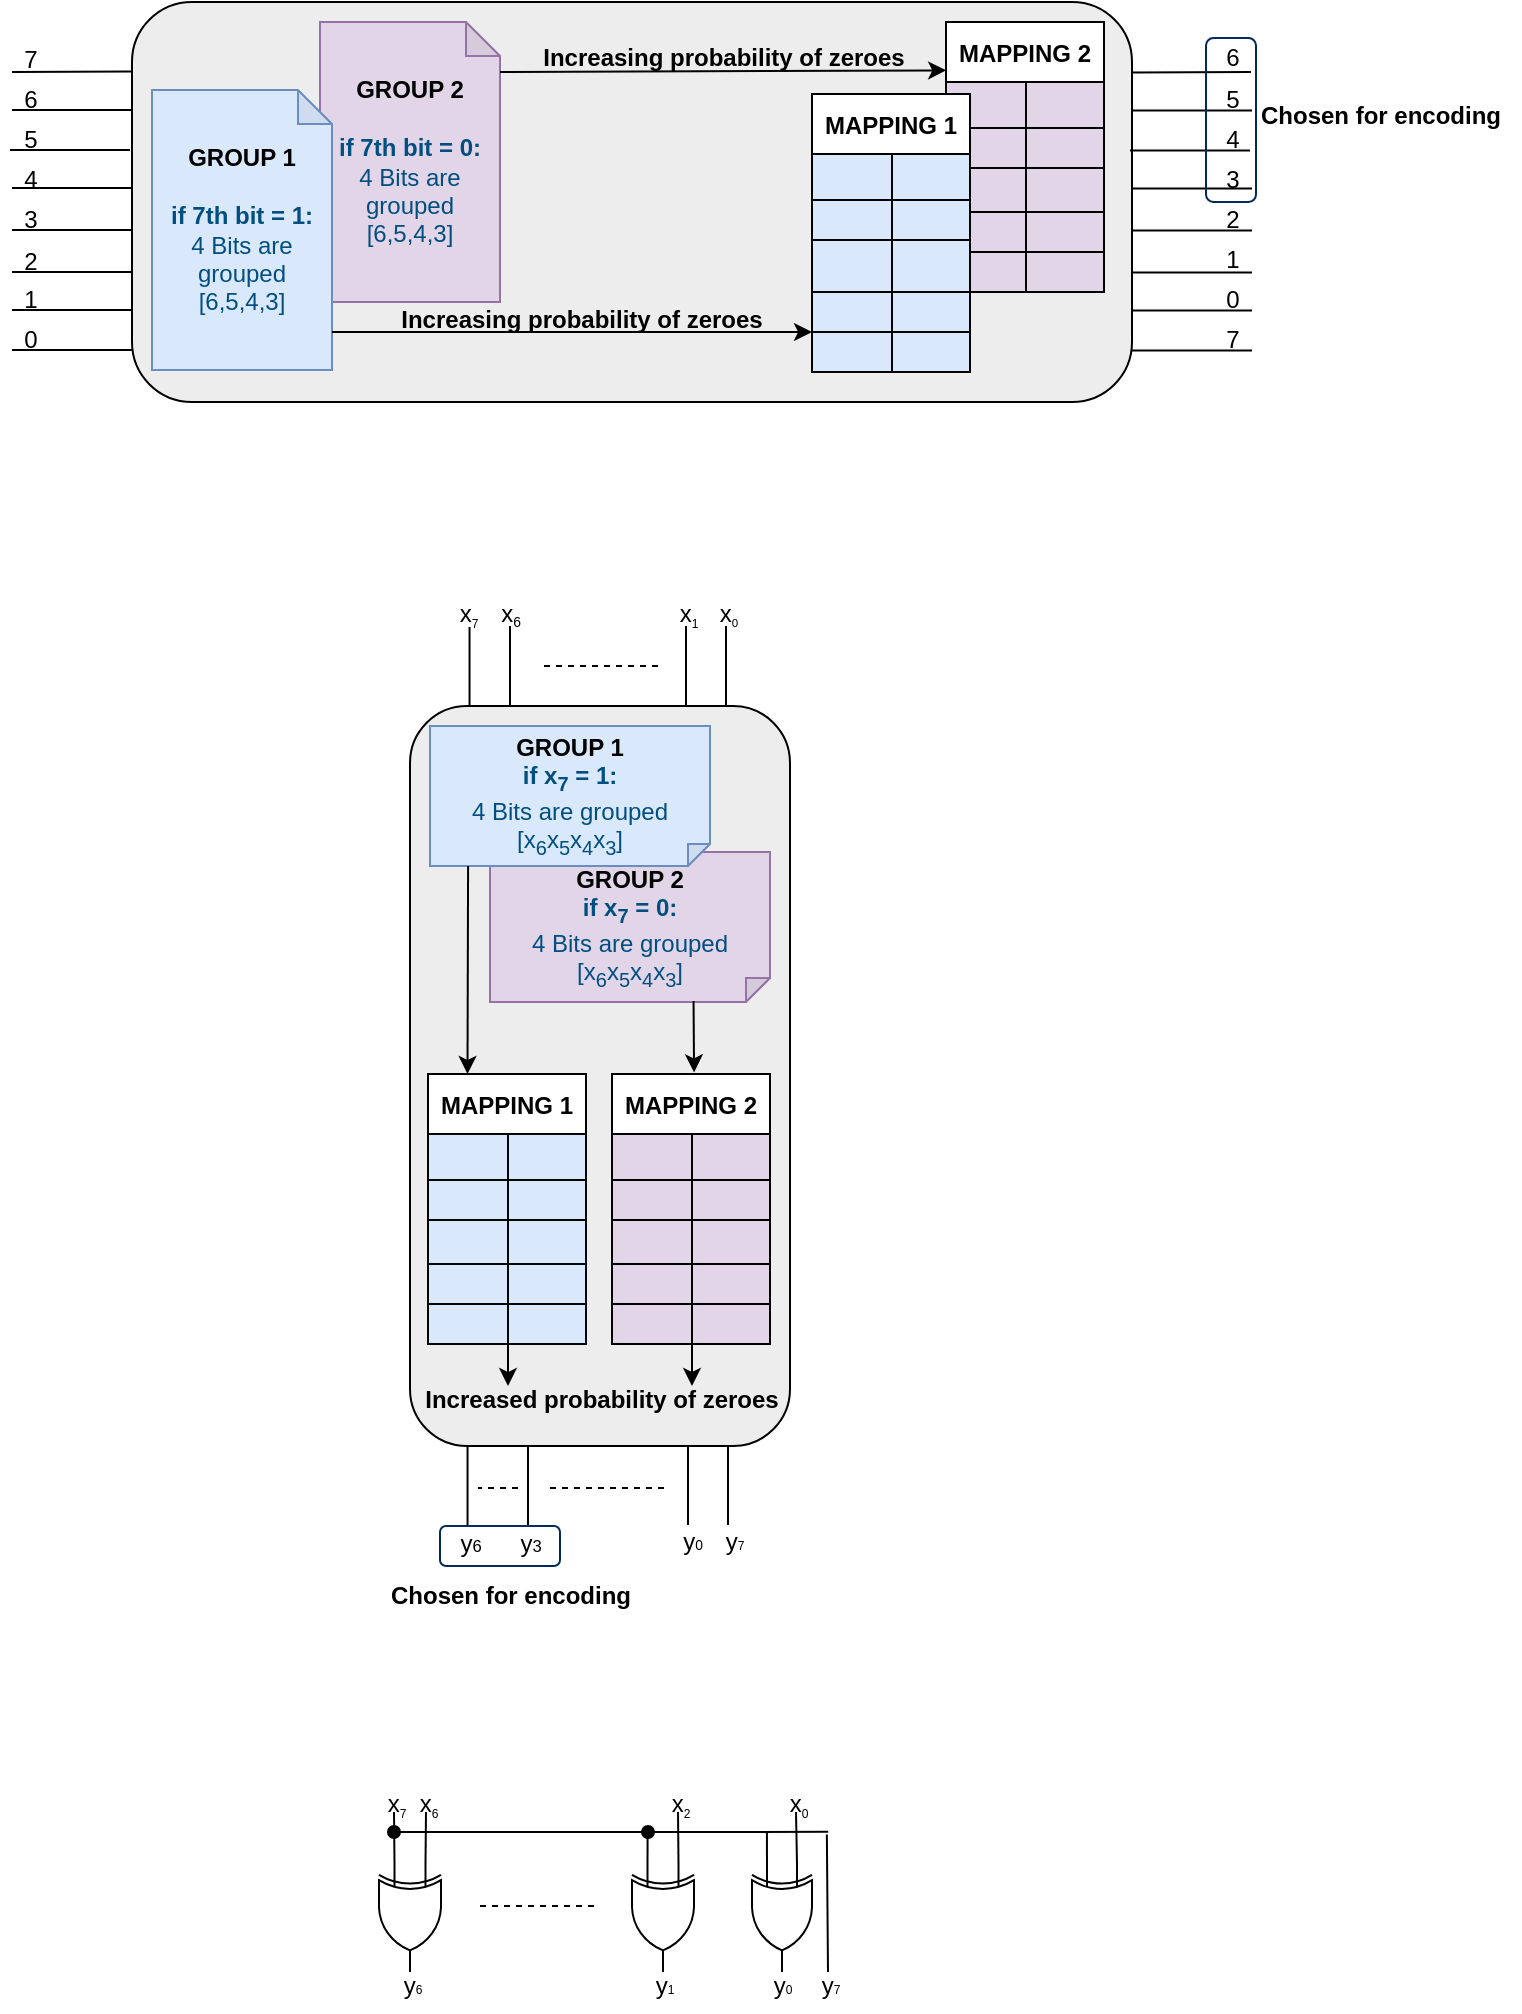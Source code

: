 <mxfile version="28.0.4">
  <diagram name="Page-1" id="nOCRgtnf3OO0YPdjOFGx">
    <mxGraphModel dx="627" dy="1326" grid="1" gridSize="10" guides="1" tooltips="1" connect="1" arrows="1" fold="1" page="1" pageScale="1" pageWidth="850" pageHeight="1100" math="0" shadow="0" adaptiveColors="simple">
      <root>
        <mxCell id="0" />
        <mxCell id="1" parent="0" />
        <mxCell id="Uh95agxEUosQ2VYnLe-K-126" value="" style="rounded=1;whiteSpace=wrap;html=1;fillColor=light-dark(#ededed, #ededed);movable=1;resizable=1;rotatable=1;deletable=1;editable=1;locked=0;connectable=1;direction=south;" vertex="1" parent="1">
          <mxGeometry x="271" y="327" width="190" height="370" as="geometry" />
        </mxCell>
        <mxCell id="Uh95agxEUosQ2VYnLe-K-129" value="&lt;b&gt;GROUP 2&lt;/b&gt;&lt;div&gt;&lt;div&gt;&lt;font style=&quot;color: light-dark(rgb(0, 79, 128), rgb(237, 237, 237));&quot;&gt;&lt;b&gt;if x&lt;sub&gt;7&lt;/sub&gt;&amp;nbsp;= 0:&lt;/b&gt;&lt;/font&gt;&lt;/div&gt;&lt;div&gt;&lt;font style=&quot;color: light-dark(rgb(0, 79, 128), rgb(237, 237, 237));&quot;&gt;4 Bits are grouped [x&lt;sub&gt;6&lt;/sub&gt;x&lt;sub&gt;5&lt;/sub&gt;x&lt;sub&gt;4&lt;/sub&gt;x&lt;sub&gt;3&lt;/sub&gt;]&lt;/font&gt;&lt;/div&gt;&lt;/div&gt;" style="shape=note;whiteSpace=wrap;html=1;backgroundOutline=1;darkOpacity=0.05;size=12;fillColor=#e1d5e7;strokeColor=#9673a6;movable=1;resizable=1;rotatable=1;deletable=1;editable=1;locked=0;connectable=1;direction=south;" vertex="1" parent="1">
          <mxGeometry x="311" y="400" width="140" height="75" as="geometry" />
        </mxCell>
        <mxCell id="Uh95agxEUosQ2VYnLe-K-66" value="" style="rounded=1;whiteSpace=wrap;html=1;fillColor=light-dark(#ededed, #ededed);movable=1;resizable=1;rotatable=1;deletable=1;editable=1;locked=0;connectable=1;" vertex="1" parent="1">
          <mxGeometry x="132" y="-25" width="500" height="200" as="geometry" />
        </mxCell>
        <mxCell id="Uh95agxEUosQ2VYnLe-K-46" value="MAPPING 2" style="shape=table;startSize=30;container=1;collapsible=0;childLayout=tableLayout;strokeColor=default;fontSize=12;fontStyle=1;movable=1;resizable=1;rotatable=1;deletable=1;editable=1;locked=0;connectable=1;" vertex="1" parent="1">
          <mxGeometry x="539" y="-15" width="79" height="135.0" as="geometry" />
        </mxCell>
        <mxCell id="Uh95agxEUosQ2VYnLe-K-47" value="" style="shape=tableRow;horizontal=0;startSize=0;swimlaneHead=0;swimlaneBody=0;strokeColor=light-dark(#000000, #9577a3);top=1;left=1;bottom=1;right=1;collapsible=0;dropTarget=0;fillColor=none;points=[[0,0.5],[1,0.5]];portConstraint=eastwest;fontSize=16;movable=1;resizable=1;rotatable=1;deletable=1;editable=1;locked=0;connectable=1;" vertex="1" parent="Uh95agxEUosQ2VYnLe-K-46">
          <mxGeometry y="30" width="79" height="23" as="geometry" />
        </mxCell>
        <mxCell id="Uh95agxEUosQ2VYnLe-K-48" value="" style="shape=partialRectangle;html=1;whiteSpace=wrap;connectable=1;strokeColor=light-dark(#000000, #9577a3);overflow=hidden;fillColor=#e1d5e7;top=1;left=1;bottom=1;right=1;pointerEvents=1;fontSize=16;movable=1;resizable=1;rotatable=1;deletable=1;editable=1;locked=0;" vertex="1" parent="Uh95agxEUosQ2VYnLe-K-47">
          <mxGeometry width="40" height="23" as="geometry">
            <mxRectangle width="40" height="23" as="alternateBounds" />
          </mxGeometry>
        </mxCell>
        <mxCell id="Uh95agxEUosQ2VYnLe-K-49" value="" style="shape=partialRectangle;html=1;whiteSpace=wrap;connectable=1;strokeColor=light-dark(#000000, #9577a3);overflow=hidden;fillColor=#e1d5e7;top=1;left=1;bottom=1;right=1;pointerEvents=1;fontSize=16;movable=1;resizable=1;rotatable=1;deletable=1;editable=1;locked=0;" vertex="1" parent="Uh95agxEUosQ2VYnLe-K-47">
          <mxGeometry x="40" width="39" height="23" as="geometry">
            <mxRectangle width="39" height="23" as="alternateBounds" />
          </mxGeometry>
        </mxCell>
        <mxCell id="Uh95agxEUosQ2VYnLe-K-50" value="" style="shape=tableRow;horizontal=0;startSize=0;swimlaneHead=0;swimlaneBody=0;strokeColor=light-dark(#000000, #9577a3);top=1;left=1;bottom=1;right=1;collapsible=0;dropTarget=0;fillColor=none;points=[[0,0.5],[1,0.5]];portConstraint=eastwest;fontSize=16;movable=1;resizable=1;rotatable=1;deletable=1;editable=1;locked=0;connectable=1;" vertex="1" parent="Uh95agxEUosQ2VYnLe-K-46">
          <mxGeometry y="53" width="79" height="20" as="geometry" />
        </mxCell>
        <mxCell id="Uh95agxEUosQ2VYnLe-K-51" value="" style="shape=partialRectangle;html=1;whiteSpace=wrap;connectable=1;strokeColor=light-dark(#000000, #9577a3);overflow=hidden;fillColor=#e1d5e7;top=1;left=1;bottom=1;right=1;pointerEvents=1;fontSize=16;movable=1;resizable=1;rotatable=1;deletable=1;editable=1;locked=0;" vertex="1" parent="Uh95agxEUosQ2VYnLe-K-50">
          <mxGeometry width="40" height="20" as="geometry">
            <mxRectangle width="40" height="20" as="alternateBounds" />
          </mxGeometry>
        </mxCell>
        <mxCell id="Uh95agxEUosQ2VYnLe-K-52" value="" style="shape=partialRectangle;html=1;whiteSpace=wrap;connectable=1;strokeColor=light-dark(#000000, #9577a3);overflow=hidden;fillColor=#e1d5e7;top=1;left=1;bottom=1;right=1;pointerEvents=1;fontSize=16;movable=1;resizable=1;rotatable=1;deletable=1;editable=1;locked=0;" vertex="1" parent="Uh95agxEUosQ2VYnLe-K-50">
          <mxGeometry x="40" width="39" height="20" as="geometry">
            <mxRectangle width="39" height="20" as="alternateBounds" />
          </mxGeometry>
        </mxCell>
        <mxCell id="Uh95agxEUosQ2VYnLe-K-53" value="" style="shape=tableRow;horizontal=0;startSize=0;swimlaneHead=0;swimlaneBody=0;strokeColor=light-dark(#000000, #9577a3);top=1;left=1;bottom=1;right=1;collapsible=0;dropTarget=0;fillColor=none;points=[[0,0.5],[1,0.5]];portConstraint=eastwest;fontSize=16;movable=1;resizable=1;rotatable=1;deletable=1;editable=1;locked=0;connectable=1;" vertex="1" parent="Uh95agxEUosQ2VYnLe-K-46">
          <mxGeometry y="73" width="79" height="22" as="geometry" />
        </mxCell>
        <mxCell id="Uh95agxEUosQ2VYnLe-K-54" value="" style="shape=partialRectangle;html=1;whiteSpace=wrap;connectable=1;strokeColor=light-dark(#000000, #9577a3);overflow=hidden;fillColor=#e1d5e7;top=1;left=1;bottom=1;right=1;pointerEvents=1;fontSize=16;movable=1;resizable=1;rotatable=1;deletable=1;editable=1;locked=0;" vertex="1" parent="Uh95agxEUosQ2VYnLe-K-53">
          <mxGeometry width="40" height="22" as="geometry">
            <mxRectangle width="40" height="22" as="alternateBounds" />
          </mxGeometry>
        </mxCell>
        <mxCell id="Uh95agxEUosQ2VYnLe-K-55" value="" style="shape=partialRectangle;html=1;whiteSpace=wrap;connectable=1;strokeColor=light-dark(#000000, #9577a3);overflow=hidden;fillColor=#e1d5e7;top=1;left=1;bottom=1;right=1;pointerEvents=1;fontSize=16;movable=1;resizable=1;rotatable=1;deletable=1;editable=1;locked=0;" vertex="1" parent="Uh95agxEUosQ2VYnLe-K-53">
          <mxGeometry x="40" width="39" height="22" as="geometry">
            <mxRectangle width="39" height="22" as="alternateBounds" />
          </mxGeometry>
        </mxCell>
        <mxCell id="Uh95agxEUosQ2VYnLe-K-56" style="shape=tableRow;horizontal=0;startSize=0;swimlaneHead=0;swimlaneBody=0;strokeColor=light-dark(#000000, #9577a3);top=1;left=1;bottom=1;right=1;collapsible=0;dropTarget=0;fillColor=none;points=[[0,0.5],[1,0.5]];portConstraint=eastwest;fontSize=16;movable=1;resizable=1;rotatable=1;deletable=1;editable=1;locked=0;connectable=1;" vertex="1" parent="Uh95agxEUosQ2VYnLe-K-46">
          <mxGeometry y="95" width="79" height="20" as="geometry" />
        </mxCell>
        <mxCell id="Uh95agxEUosQ2VYnLe-K-57" style="shape=partialRectangle;html=1;whiteSpace=wrap;connectable=1;strokeColor=light-dark(#000000, #9577a3);overflow=hidden;fillColor=#e1d5e7;top=1;left=1;bottom=1;right=1;pointerEvents=1;fontSize=16;movable=1;resizable=1;rotatable=1;deletable=1;editable=1;locked=0;" vertex="1" parent="Uh95agxEUosQ2VYnLe-K-56">
          <mxGeometry width="40" height="20" as="geometry">
            <mxRectangle width="40" height="20" as="alternateBounds" />
          </mxGeometry>
        </mxCell>
        <mxCell id="Uh95agxEUosQ2VYnLe-K-58" style="shape=partialRectangle;html=1;whiteSpace=wrap;connectable=1;strokeColor=light-dark(#000000, #9577a3);overflow=hidden;fillColor=#e1d5e7;top=1;left=1;bottom=1;right=1;pointerEvents=1;fontSize=16;movable=1;resizable=1;rotatable=1;deletable=1;editable=1;locked=0;" vertex="1" parent="Uh95agxEUosQ2VYnLe-K-56">
          <mxGeometry x="40" width="39" height="20" as="geometry">
            <mxRectangle width="39" height="20" as="alternateBounds" />
          </mxGeometry>
        </mxCell>
        <mxCell id="Uh95agxEUosQ2VYnLe-K-59" style="shape=tableRow;horizontal=0;startSize=0;swimlaneHead=0;swimlaneBody=0;strokeColor=light-dark(#000000, #9577a3);top=1;left=1;bottom=1;right=1;collapsible=0;dropTarget=0;fillColor=none;points=[[0,0.5],[1,0.5]];portConstraint=eastwest;fontSize=16;movable=1;resizable=1;rotatable=1;deletable=1;editable=1;locked=0;connectable=1;" vertex="1" parent="Uh95agxEUosQ2VYnLe-K-46">
          <mxGeometry y="115" width="79" height="20" as="geometry" />
        </mxCell>
        <mxCell id="Uh95agxEUosQ2VYnLe-K-60" style="shape=partialRectangle;html=1;whiteSpace=wrap;connectable=1;strokeColor=light-dark(#000000, #9577a3);overflow=hidden;fillColor=#e1d5e7;top=1;left=1;bottom=1;right=1;pointerEvents=1;fontSize=16;movable=1;resizable=1;rotatable=1;deletable=1;editable=1;locked=0;" vertex="1" parent="Uh95agxEUosQ2VYnLe-K-59">
          <mxGeometry width="40" height="20" as="geometry">
            <mxRectangle width="40" height="20" as="alternateBounds" />
          </mxGeometry>
        </mxCell>
        <mxCell id="Uh95agxEUosQ2VYnLe-K-61" style="shape=partialRectangle;html=1;whiteSpace=wrap;connectable=1;strokeColor=light-dark(#000000, #9577a3);overflow=hidden;fillColor=#e1d5e7;top=1;left=1;bottom=1;right=1;pointerEvents=1;fontSize=16;movable=1;resizable=1;rotatable=1;deletable=1;editable=1;locked=0;" vertex="1" parent="Uh95agxEUosQ2VYnLe-K-59">
          <mxGeometry x="40" width="39" height="20" as="geometry">
            <mxRectangle width="39" height="20" as="alternateBounds" />
          </mxGeometry>
        </mxCell>
        <mxCell id="Uh95agxEUosQ2VYnLe-K-1" value="&lt;b&gt;GROUP 2&lt;/b&gt;&lt;div&gt;&lt;b&gt;&lt;br&gt;&lt;/b&gt;&lt;div&gt;&lt;font style=&quot;color: light-dark(rgb(0, 79, 128), rgb(237, 237, 237));&quot;&gt;&lt;b&gt;if 7th bit = 0:&lt;/b&gt;&lt;/font&gt;&lt;/div&gt;&lt;div&gt;&lt;font style=&quot;color: light-dark(rgb(0, 79, 128), rgb(237, 237, 237));&quot;&gt;4 Bits are grouped [6,5,4,3]&lt;/font&gt;&lt;/div&gt;&lt;/div&gt;" style="shape=note;whiteSpace=wrap;html=1;backgroundOutline=1;darkOpacity=0.05;size=17;fillColor=#e1d5e7;strokeColor=#9673a6;movable=1;resizable=1;rotatable=1;deletable=1;editable=1;locked=0;connectable=1;" vertex="1" parent="1">
          <mxGeometry x="226" y="-15" width="90" height="140" as="geometry" />
        </mxCell>
        <mxCell id="_oQXvfnrhqQgpWS-RbkP-1" value="&lt;b&gt;GROUP 1&lt;/b&gt;&lt;div&gt;&lt;b&gt;&lt;br&gt;&lt;/b&gt;&lt;div&gt;&lt;font style=&quot;color: light-dark(rgb(0, 79, 128), rgb(237, 237, 237));&quot;&gt;&lt;b&gt;if 7th bit = 1:&lt;/b&gt;&lt;/font&gt;&lt;/div&gt;&lt;div&gt;&lt;font style=&quot;color: light-dark(rgb(0, 79, 128), rgb(237, 237, 237));&quot;&gt;4 Bits are grouped [6,5,4,3]&lt;/font&gt;&lt;/div&gt;&lt;/div&gt;" style="shape=note;whiteSpace=wrap;html=1;backgroundOutline=1;darkOpacity=0.05;size=17;fillColor=#dae8fc;strokeColor=#6c8ebf;movable=1;resizable=1;rotatable=1;deletable=1;editable=1;locked=0;connectable=1;" parent="1" vertex="1">
          <mxGeometry x="142" y="19" width="90" height="140" as="geometry" />
        </mxCell>
        <mxCell id="Uh95agxEUosQ2VYnLe-K-2" value="" style="endArrow=classic;html=1;rounded=0;entryX=0.001;entryY=0.179;entryDx=0;entryDy=0;entryPerimeter=0;movable=1;resizable=1;rotatable=1;deletable=1;editable=1;locked=0;connectable=1;" edge="1" parent="1" target="Uh95agxEUosQ2VYnLe-K-46">
          <mxGeometry width="50" height="50" relative="1" as="geometry">
            <mxPoint x="316" y="10" as="sourcePoint" />
            <mxPoint x="516" y="10" as="targetPoint" />
          </mxGeometry>
        </mxCell>
        <mxCell id="Uh95agxEUosQ2VYnLe-K-3" value="" style="endArrow=classic;html=1;rounded=0;movable=1;resizable=1;rotatable=1;deletable=1;editable=1;locked=0;connectable=1;" edge="1" parent="1">
          <mxGeometry width="50" height="50" relative="1" as="geometry">
            <mxPoint x="232" y="140" as="sourcePoint" />
            <mxPoint x="472" y="140" as="targetPoint" />
          </mxGeometry>
        </mxCell>
        <mxCell id="Uh95agxEUosQ2VYnLe-K-27" value="MAPPING 1" style="shape=table;startSize=30;container=1;collapsible=0;childLayout=tableLayout;strokeColor=default;fontSize=12;fontStyle=1;labelBorderColor=none;swimlaneLine=1;fixedRows=1;resizeLast=1;resizeLastRow=1;movable=1;resizable=1;rotatable=1;deletable=1;editable=1;locked=0;connectable=1;" vertex="1" parent="1">
          <mxGeometry x="472" y="21" width="79" height="139" as="geometry" />
        </mxCell>
        <mxCell id="Uh95agxEUosQ2VYnLe-K-28" value="" style="shape=tableRow;horizontal=0;startSize=0;swimlaneHead=0;swimlaneBody=0;strokeColor=inherit;top=0;left=0;bottom=0;right=0;collapsible=0;dropTarget=0;fillColor=none;points=[[0,0.5],[1,0.5]];portConstraint=eastwest;fontSize=16;movable=1;resizable=1;rotatable=1;deletable=1;editable=1;locked=0;connectable=1;" vertex="1" parent="Uh95agxEUosQ2VYnLe-K-27">
          <mxGeometry y="30" width="79" height="23" as="geometry" />
        </mxCell>
        <mxCell id="Uh95agxEUosQ2VYnLe-K-29" value="" style="shape=partialRectangle;html=1;whiteSpace=wrap;connectable=1;strokeColor=light-dark(#030303, #5c79a3);overflow=hidden;fillColor=#dae8fc;top=1;left=1;bottom=1;right=1;pointerEvents=1;fontSize=16;backgroundOutline=1;movable=1;resizable=1;rotatable=1;deletable=1;editable=1;locked=0;" vertex="1" parent="Uh95agxEUosQ2VYnLe-K-28">
          <mxGeometry width="40" height="23" as="geometry">
            <mxRectangle width="40" height="23" as="alternateBounds" />
          </mxGeometry>
        </mxCell>
        <mxCell id="Uh95agxEUosQ2VYnLe-K-30" value="" style="shape=partialRectangle;html=1;whiteSpace=wrap;connectable=1;strokeColor=light-dark(#030303, #5c79a3);overflow=hidden;fillColor=#dae8fc;top=1;left=1;bottom=1;right=1;pointerEvents=1;fontSize=16;backgroundOutline=1;movable=1;resizable=1;rotatable=1;deletable=1;editable=1;locked=0;" vertex="1" parent="Uh95agxEUosQ2VYnLe-K-28">
          <mxGeometry x="40" width="39" height="23" as="geometry">
            <mxRectangle width="39" height="23" as="alternateBounds" />
          </mxGeometry>
        </mxCell>
        <mxCell id="Uh95agxEUosQ2VYnLe-K-32" value="" style="shape=tableRow;horizontal=0;startSize=0;swimlaneHead=0;swimlaneBody=0;strokeColor=inherit;top=0;left=0;bottom=0;right=0;collapsible=0;dropTarget=0;fillColor=none;points=[[0,0.5],[1,0.5]];portConstraint=eastwest;fontSize=16;movable=1;resizable=1;rotatable=1;deletable=1;editable=1;locked=0;connectable=1;" vertex="1" parent="Uh95agxEUosQ2VYnLe-K-27">
          <mxGeometry y="53" width="79" height="20" as="geometry" />
        </mxCell>
        <mxCell id="Uh95agxEUosQ2VYnLe-K-33" value="" style="shape=partialRectangle;html=1;whiteSpace=wrap;connectable=1;strokeColor=light-dark(#030303, #5c79a3);overflow=hidden;fillColor=#dae8fc;top=1;left=1;bottom=1;right=1;pointerEvents=1;fontSize=16;backgroundOutline=1;movable=1;resizable=1;rotatable=1;deletable=1;editable=1;locked=0;" vertex="1" parent="Uh95agxEUosQ2VYnLe-K-32">
          <mxGeometry width="40" height="20" as="geometry">
            <mxRectangle width="40" height="20" as="alternateBounds" />
          </mxGeometry>
        </mxCell>
        <mxCell id="Uh95agxEUosQ2VYnLe-K-34" value="" style="shape=partialRectangle;html=1;whiteSpace=wrap;connectable=1;strokeColor=light-dark(#030303, #5c79a3);overflow=hidden;fillColor=#dae8fc;top=1;left=1;bottom=1;right=1;pointerEvents=1;fontSize=16;backgroundOutline=1;movable=1;resizable=1;rotatable=1;deletable=1;editable=1;locked=0;" vertex="1" parent="Uh95agxEUosQ2VYnLe-K-32">
          <mxGeometry x="40" width="39" height="20" as="geometry">
            <mxRectangle width="39" height="20" as="alternateBounds" />
          </mxGeometry>
        </mxCell>
        <mxCell id="Uh95agxEUosQ2VYnLe-K-36" value="" style="shape=tableRow;horizontal=0;startSize=0;swimlaneHead=0;swimlaneBody=0;strokeColor=inherit;top=0;left=0;bottom=0;right=0;collapsible=0;dropTarget=0;fillColor=none;points=[[0,0.5],[1,0.5]];portConstraint=eastwest;fontSize=16;movable=1;resizable=1;rotatable=1;deletable=1;editable=1;locked=0;connectable=1;" vertex="1" parent="Uh95agxEUosQ2VYnLe-K-27">
          <mxGeometry y="73" width="79" height="26" as="geometry" />
        </mxCell>
        <mxCell id="Uh95agxEUosQ2VYnLe-K-37" value="" style="shape=partialRectangle;html=1;whiteSpace=wrap;connectable=1;strokeColor=light-dark(#030303, #5c79a3);overflow=hidden;fillColor=#dae8fc;top=1;left=1;bottom=1;right=1;pointerEvents=1;fontSize=16;backgroundOutline=1;movable=1;resizable=1;rotatable=1;deletable=1;editable=1;locked=0;" vertex="1" parent="Uh95agxEUosQ2VYnLe-K-36">
          <mxGeometry width="40" height="26" as="geometry">
            <mxRectangle width="40" height="26" as="alternateBounds" />
          </mxGeometry>
        </mxCell>
        <mxCell id="Uh95agxEUosQ2VYnLe-K-38" value="" style="shape=partialRectangle;html=1;whiteSpace=wrap;connectable=1;strokeColor=light-dark(#030303, #5c79a3);overflow=hidden;fillColor=#dae8fc;top=1;left=1;bottom=1;right=1;pointerEvents=1;fontSize=16;backgroundOutline=1;movable=1;resizable=1;rotatable=1;deletable=1;editable=1;locked=0;" vertex="1" parent="Uh95agxEUosQ2VYnLe-K-36">
          <mxGeometry x="40" width="39" height="26" as="geometry">
            <mxRectangle width="39" height="26" as="alternateBounds" />
          </mxGeometry>
        </mxCell>
        <mxCell id="Uh95agxEUosQ2VYnLe-K-40" style="shape=tableRow;horizontal=0;startSize=0;swimlaneHead=0;swimlaneBody=0;strokeColor=inherit;top=0;left=0;bottom=0;right=0;collapsible=0;dropTarget=0;fillColor=none;points=[[0,0.5],[1,0.5]];portConstraint=eastwest;fontSize=16;movable=1;resizable=1;rotatable=1;deletable=1;editable=1;locked=0;connectable=1;" vertex="1" parent="Uh95agxEUosQ2VYnLe-K-27">
          <mxGeometry y="99" width="79" height="20" as="geometry" />
        </mxCell>
        <mxCell id="Uh95agxEUosQ2VYnLe-K-41" style="shape=partialRectangle;html=1;whiteSpace=wrap;connectable=1;strokeColor=light-dark(#030303, #5c79a3);overflow=hidden;fillColor=#dae8fc;top=1;left=1;bottom=1;right=1;pointerEvents=1;fontSize=16;backgroundOutline=1;movable=1;resizable=1;rotatable=1;deletable=1;editable=1;locked=0;" vertex="1" parent="Uh95agxEUosQ2VYnLe-K-40">
          <mxGeometry width="40" height="20" as="geometry">
            <mxRectangle width="40" height="20" as="alternateBounds" />
          </mxGeometry>
        </mxCell>
        <mxCell id="Uh95agxEUosQ2VYnLe-K-42" style="shape=partialRectangle;html=1;whiteSpace=wrap;connectable=1;strokeColor=light-dark(#030303, #5c79a3);overflow=hidden;fillColor=#dae8fc;top=1;left=1;bottom=1;right=1;pointerEvents=1;fontSize=16;backgroundOutline=1;movable=1;resizable=1;rotatable=1;deletable=1;editable=1;locked=0;" vertex="1" parent="Uh95agxEUosQ2VYnLe-K-40">
          <mxGeometry x="40" width="39" height="20" as="geometry">
            <mxRectangle width="39" height="20" as="alternateBounds" />
          </mxGeometry>
        </mxCell>
        <mxCell id="Uh95agxEUosQ2VYnLe-K-43" style="shape=tableRow;horizontal=0;startSize=0;swimlaneHead=0;swimlaneBody=0;strokeColor=inherit;top=0;left=0;bottom=0;right=0;collapsible=0;dropTarget=0;fillColor=none;points=[[0,0.5],[1,0.5]];portConstraint=eastwest;fontSize=16;strokeWidth=1;movable=1;resizable=1;rotatable=1;deletable=1;editable=1;locked=0;connectable=1;" vertex="1" parent="Uh95agxEUosQ2VYnLe-K-27">
          <mxGeometry y="119" width="79" height="20" as="geometry" />
        </mxCell>
        <mxCell id="Uh95agxEUosQ2VYnLe-K-44" style="shape=partialRectangle;html=1;whiteSpace=wrap;connectable=1;strokeColor=light-dark(#030303, #5c79a3);overflow=hidden;fillColor=#dae8fc;top=1;left=1;bottom=1;right=1;pointerEvents=1;fontSize=16;backgroundOutline=1;movable=1;resizable=1;rotatable=1;deletable=1;editable=1;locked=0;" vertex="1" parent="Uh95agxEUosQ2VYnLe-K-43">
          <mxGeometry width="40" height="20" as="geometry">
            <mxRectangle width="40" height="20" as="alternateBounds" />
          </mxGeometry>
        </mxCell>
        <mxCell id="Uh95agxEUosQ2VYnLe-K-45" style="shape=partialRectangle;html=1;whiteSpace=wrap;connectable=1;strokeColor=light-dark(#030303, #5c79a3);overflow=hidden;fillColor=#dae8fc;top=1;left=1;bottom=1;right=1;pointerEvents=1;fontSize=16;backgroundOutline=1;movable=1;resizable=1;rotatable=1;deletable=1;editable=1;locked=0;" vertex="1" parent="Uh95agxEUosQ2VYnLe-K-43">
          <mxGeometry x="40" width="39" height="20" as="geometry">
            <mxRectangle width="39" height="20" as="alternateBounds" />
          </mxGeometry>
        </mxCell>
        <mxCell id="Uh95agxEUosQ2VYnLe-K-62" value="&lt;b&gt;Increasing probability of zeroes&lt;/b&gt;" style="text;html=1;align=center;verticalAlign=middle;whiteSpace=wrap;rounded=0;movable=1;resizable=1;rotatable=1;deletable=1;editable=1;locked=0;connectable=1;" vertex="1" parent="1">
          <mxGeometry x="262" y="119" width="190" height="30" as="geometry" />
        </mxCell>
        <mxCell id="Uh95agxEUosQ2VYnLe-K-64" value="&lt;b&gt;Increasing probability of zeroes&lt;/b&gt;" style="text;html=1;align=center;verticalAlign=middle;whiteSpace=wrap;rounded=0;movable=1;resizable=1;rotatable=1;deletable=1;editable=1;locked=0;connectable=1;" vertex="1" parent="1">
          <mxGeometry x="333" y="-12" width="190" height="30" as="geometry" />
        </mxCell>
        <mxCell id="Uh95agxEUosQ2VYnLe-K-67" value="" style="endArrow=none;html=1;rounded=0;entryX=-0.001;entryY=0.124;entryDx=0;entryDy=0;entryPerimeter=0;movable=1;resizable=1;rotatable=1;deletable=1;editable=1;locked=0;connectable=1;" edge="1" parent="1">
          <mxGeometry width="50" height="50" relative="1" as="geometry">
            <mxPoint x="72" y="10" as="sourcePoint" />
            <mxPoint x="131.5" y="9.8" as="targetPoint" />
          </mxGeometry>
        </mxCell>
        <mxCell id="Uh95agxEUosQ2VYnLe-K-68" value="" style="endArrow=none;html=1;rounded=0;entryX=-0.001;entryY=0.124;entryDx=0;entryDy=0;entryPerimeter=0;movable=1;resizable=1;rotatable=1;deletable=1;editable=1;locked=0;connectable=1;" edge="1" parent="1">
          <mxGeometry width="50" height="50" relative="1" as="geometry">
            <mxPoint x="72" y="29" as="sourcePoint" />
            <mxPoint x="132" y="29" as="targetPoint" />
          </mxGeometry>
        </mxCell>
        <mxCell id="Uh95agxEUosQ2VYnLe-K-69" value="" style="endArrow=none;html=1;rounded=0;entryX=-0.001;entryY=0.124;entryDx=0;entryDy=0;entryPerimeter=0;movable=1;resizable=1;rotatable=1;deletable=1;editable=1;locked=0;connectable=1;" edge="1" parent="1">
          <mxGeometry width="50" height="50" relative="1" as="geometry">
            <mxPoint x="71" y="49" as="sourcePoint" />
            <mxPoint x="131" y="49" as="targetPoint" />
          </mxGeometry>
        </mxCell>
        <mxCell id="Uh95agxEUosQ2VYnLe-K-70" value="" style="endArrow=none;html=1;rounded=0;entryX=-0.001;entryY=0.124;entryDx=0;entryDy=0;entryPerimeter=0;movable=1;resizable=1;rotatable=1;deletable=1;editable=1;locked=0;connectable=1;" edge="1" parent="1">
          <mxGeometry width="50" height="50" relative="1" as="geometry">
            <mxPoint x="72" y="68" as="sourcePoint" />
            <mxPoint x="132" y="68" as="targetPoint" />
          </mxGeometry>
        </mxCell>
        <mxCell id="Uh95agxEUosQ2VYnLe-K-71" value="" style="endArrow=none;html=1;rounded=0;entryX=-0.001;entryY=0.124;entryDx=0;entryDy=0;entryPerimeter=0;movable=1;resizable=1;rotatable=1;deletable=1;editable=1;locked=0;connectable=1;" edge="1" parent="1">
          <mxGeometry width="50" height="50" relative="1" as="geometry">
            <mxPoint x="72" y="89" as="sourcePoint" />
            <mxPoint x="132" y="89" as="targetPoint" />
          </mxGeometry>
        </mxCell>
        <mxCell id="Uh95agxEUosQ2VYnLe-K-72" value="" style="endArrow=none;html=1;rounded=0;entryX=-0.001;entryY=0.124;entryDx=0;entryDy=0;entryPerimeter=0;movable=1;resizable=1;rotatable=1;deletable=1;editable=1;locked=0;connectable=1;" edge="1" parent="1">
          <mxGeometry width="50" height="50" relative="1" as="geometry">
            <mxPoint x="72" y="110" as="sourcePoint" />
            <mxPoint x="132" y="110" as="targetPoint" />
          </mxGeometry>
        </mxCell>
        <mxCell id="Uh95agxEUosQ2VYnLe-K-73" value="" style="endArrow=none;html=1;rounded=0;entryX=-0.001;entryY=0.124;entryDx=0;entryDy=0;entryPerimeter=0;movable=1;resizable=1;rotatable=1;deletable=1;editable=1;locked=0;connectable=1;" edge="1" parent="1">
          <mxGeometry width="50" height="50" relative="1" as="geometry">
            <mxPoint x="72" y="129" as="sourcePoint" />
            <mxPoint x="132" y="129" as="targetPoint" />
          </mxGeometry>
        </mxCell>
        <mxCell id="Uh95agxEUosQ2VYnLe-K-74" value="" style="endArrow=none;html=1;rounded=0;entryX=-0.001;entryY=0.124;entryDx=0;entryDy=0;entryPerimeter=0;movable=1;resizable=1;rotatable=1;deletable=1;editable=1;locked=0;connectable=1;" edge="1" parent="1">
          <mxGeometry width="50" height="50" relative="1" as="geometry">
            <mxPoint x="72" y="149" as="sourcePoint" />
            <mxPoint x="132" y="149" as="targetPoint" />
          </mxGeometry>
        </mxCell>
        <mxCell id="Uh95agxEUosQ2VYnLe-K-75" value="" style="endArrow=none;html=1;rounded=0;entryX=-0.001;entryY=0.124;entryDx=0;entryDy=0;entryPerimeter=0;movable=1;resizable=1;rotatable=1;deletable=1;editable=1;locked=0;connectable=1;" edge="1" parent="1">
          <mxGeometry width="50" height="50" relative="1" as="geometry">
            <mxPoint x="632" y="10.2" as="sourcePoint" />
            <mxPoint x="691.5" y="10" as="targetPoint" />
          </mxGeometry>
        </mxCell>
        <mxCell id="Uh95agxEUosQ2VYnLe-K-76" value="" style="endArrow=none;html=1;rounded=0;entryX=-0.001;entryY=0.124;entryDx=0;entryDy=0;entryPerimeter=0;movable=1;resizable=1;rotatable=1;deletable=1;editable=1;locked=0;connectable=1;" edge="1" parent="1">
          <mxGeometry width="50" height="50" relative="1" as="geometry">
            <mxPoint x="632" y="29.2" as="sourcePoint" />
            <mxPoint x="692" y="29.2" as="targetPoint" />
          </mxGeometry>
        </mxCell>
        <mxCell id="Uh95agxEUosQ2VYnLe-K-77" value="" style="endArrow=none;html=1;rounded=0;entryX=-0.001;entryY=0.124;entryDx=0;entryDy=0;entryPerimeter=0;movable=1;resizable=1;rotatable=1;deletable=1;editable=1;locked=0;connectable=1;" edge="1" parent="1">
          <mxGeometry width="50" height="50" relative="1" as="geometry">
            <mxPoint x="631" y="49.2" as="sourcePoint" />
            <mxPoint x="691" y="49.2" as="targetPoint" />
          </mxGeometry>
        </mxCell>
        <mxCell id="Uh95agxEUosQ2VYnLe-K-78" value="" style="endArrow=none;html=1;rounded=0;entryX=-0.001;entryY=0.124;entryDx=0;entryDy=0;entryPerimeter=0;movable=1;resizable=1;rotatable=1;deletable=1;editable=1;locked=0;connectable=1;" edge="1" parent="1">
          <mxGeometry width="50" height="50" relative="1" as="geometry">
            <mxPoint x="632" y="68.2" as="sourcePoint" />
            <mxPoint x="692" y="68.2" as="targetPoint" />
          </mxGeometry>
        </mxCell>
        <mxCell id="Uh95agxEUosQ2VYnLe-K-79" value="" style="endArrow=none;html=1;rounded=0;entryX=-0.001;entryY=0.124;entryDx=0;entryDy=0;entryPerimeter=0;movable=1;resizable=1;rotatable=1;deletable=1;editable=1;locked=0;connectable=1;" edge="1" parent="1">
          <mxGeometry width="50" height="50" relative="1" as="geometry">
            <mxPoint x="632" y="89.2" as="sourcePoint" />
            <mxPoint x="692" y="89.2" as="targetPoint" />
          </mxGeometry>
        </mxCell>
        <mxCell id="Uh95agxEUosQ2VYnLe-K-80" value="" style="endArrow=none;html=1;rounded=0;entryX=-0.001;entryY=0.124;entryDx=0;entryDy=0;entryPerimeter=0;movable=1;resizable=1;rotatable=1;deletable=1;editable=1;locked=0;connectable=1;" edge="1" parent="1">
          <mxGeometry width="50" height="50" relative="1" as="geometry">
            <mxPoint x="632" y="110.2" as="sourcePoint" />
            <mxPoint x="692" y="110.2" as="targetPoint" />
          </mxGeometry>
        </mxCell>
        <mxCell id="Uh95agxEUosQ2VYnLe-K-81" value="" style="endArrow=none;html=1;rounded=0;entryX=-0.001;entryY=0.124;entryDx=0;entryDy=0;entryPerimeter=0;movable=1;resizable=1;rotatable=1;deletable=1;editable=1;locked=0;connectable=1;" edge="1" parent="1">
          <mxGeometry width="50" height="50" relative="1" as="geometry">
            <mxPoint x="632" y="129.2" as="sourcePoint" />
            <mxPoint x="692" y="129.2" as="targetPoint" />
          </mxGeometry>
        </mxCell>
        <mxCell id="Uh95agxEUosQ2VYnLe-K-82" value="" style="endArrow=none;html=1;rounded=0;entryX=-0.001;entryY=0.124;entryDx=0;entryDy=0;entryPerimeter=0;movable=1;resizable=1;rotatable=1;deletable=1;editable=1;locked=0;connectable=1;" edge="1" parent="1">
          <mxGeometry width="50" height="50" relative="1" as="geometry">
            <mxPoint x="632" y="149.2" as="sourcePoint" />
            <mxPoint x="692" y="149.2" as="targetPoint" />
          </mxGeometry>
        </mxCell>
        <mxCell id="Uh95agxEUosQ2VYnLe-K-83" value="7" style="text;html=1;align=center;verticalAlign=middle;resizable=1;points=[];autosize=1;strokeColor=none;fillColor=none;movable=1;rotatable=1;deletable=1;editable=1;locked=0;connectable=1;" vertex="1" parent="1">
          <mxGeometry x="66" y="-11" width="30" height="30" as="geometry" />
        </mxCell>
        <mxCell id="Uh95agxEUosQ2VYnLe-K-84" value="6" style="text;html=1;align=center;verticalAlign=middle;resizable=1;points=[];autosize=1;strokeColor=none;fillColor=none;movable=1;rotatable=1;deletable=1;editable=1;locked=0;connectable=1;" vertex="1" parent="1">
          <mxGeometry x="66" y="9" width="30" height="30" as="geometry" />
        </mxCell>
        <mxCell id="Uh95agxEUosQ2VYnLe-K-85" value="5" style="text;html=1;align=center;verticalAlign=middle;resizable=1;points=[];autosize=1;strokeColor=none;fillColor=none;movable=1;rotatable=1;deletable=1;editable=1;locked=0;connectable=1;" vertex="1" parent="1">
          <mxGeometry x="66" y="29" width="30" height="30" as="geometry" />
        </mxCell>
        <mxCell id="Uh95agxEUosQ2VYnLe-K-86" value="4" style="text;html=1;align=center;verticalAlign=middle;resizable=1;points=[];autosize=1;strokeColor=none;fillColor=none;movable=1;rotatable=1;deletable=1;editable=1;locked=0;connectable=1;" vertex="1" parent="1">
          <mxGeometry x="66" y="49" width="30" height="30" as="geometry" />
        </mxCell>
        <mxCell id="Uh95agxEUosQ2VYnLe-K-87" value="3" style="text;html=1;align=center;verticalAlign=middle;resizable=1;points=[];autosize=1;strokeColor=none;fillColor=none;movable=1;rotatable=1;deletable=1;editable=1;locked=0;connectable=1;" vertex="1" parent="1">
          <mxGeometry x="66" y="69" width="30" height="30" as="geometry" />
        </mxCell>
        <mxCell id="Uh95agxEUosQ2VYnLe-K-88" value="2" style="text;html=1;align=center;verticalAlign=middle;resizable=1;points=[];autosize=1;strokeColor=none;fillColor=none;movable=1;rotatable=1;deletable=1;editable=1;locked=0;connectable=1;" vertex="1" parent="1">
          <mxGeometry x="66" y="90" width="30" height="30" as="geometry" />
        </mxCell>
        <mxCell id="Uh95agxEUosQ2VYnLe-K-89" value="1" style="text;html=1;align=center;verticalAlign=middle;resizable=1;points=[];autosize=1;strokeColor=none;fillColor=none;movable=1;rotatable=1;deletable=1;editable=1;locked=0;connectable=1;" vertex="1" parent="1">
          <mxGeometry x="66" y="109" width="30" height="30" as="geometry" />
        </mxCell>
        <mxCell id="Uh95agxEUosQ2VYnLe-K-90" value="0" style="text;html=1;align=center;verticalAlign=middle;resizable=1;points=[];autosize=1;strokeColor=none;fillColor=none;movable=1;rotatable=1;deletable=1;editable=1;locked=0;connectable=1;" vertex="1" parent="1">
          <mxGeometry x="66" y="129" width="30" height="30" as="geometry" />
        </mxCell>
        <mxCell id="Uh95agxEUosQ2VYnLe-K-91" value="6" style="text;html=1;align=center;verticalAlign=middle;resizable=1;points=[];autosize=1;strokeColor=none;fillColor=none;movable=1;rotatable=1;deletable=1;editable=1;locked=0;connectable=1;" vertex="1" parent="1">
          <mxGeometry x="667" y="-12" width="30" height="30" as="geometry" />
        </mxCell>
        <mxCell id="Uh95agxEUosQ2VYnLe-K-92" value="5" style="text;html=1;align=center;verticalAlign=middle;resizable=1;points=[];autosize=1;strokeColor=none;fillColor=none;movable=1;rotatable=1;deletable=1;editable=1;locked=0;connectable=1;" vertex="1" parent="1">
          <mxGeometry x="667" y="9" width="30" height="30" as="geometry" />
        </mxCell>
        <mxCell id="Uh95agxEUosQ2VYnLe-K-93" value="4" style="text;html=1;align=center;verticalAlign=middle;resizable=1;points=[];autosize=1;strokeColor=none;fillColor=none;movable=1;rotatable=1;deletable=1;editable=1;locked=0;connectable=1;" vertex="1" parent="1">
          <mxGeometry x="667" y="29" width="30" height="30" as="geometry" />
        </mxCell>
        <mxCell id="Uh95agxEUosQ2VYnLe-K-94" value="3" style="text;html=1;align=center;verticalAlign=middle;resizable=1;points=[];autosize=1;strokeColor=none;fillColor=none;movable=1;rotatable=1;deletable=1;editable=1;locked=0;connectable=1;" vertex="1" parent="1">
          <mxGeometry x="667" y="49" width="30" height="30" as="geometry" />
        </mxCell>
        <mxCell id="Uh95agxEUosQ2VYnLe-K-95" value="2" style="text;html=1;align=center;verticalAlign=middle;resizable=1;points=[];autosize=1;strokeColor=none;fillColor=none;movable=1;rotatable=1;deletable=1;editable=1;locked=0;connectable=1;" vertex="1" parent="1">
          <mxGeometry x="667" y="69" width="30" height="30" as="geometry" />
        </mxCell>
        <mxCell id="Uh95agxEUosQ2VYnLe-K-96" value="1" style="text;html=1;align=center;verticalAlign=middle;resizable=1;points=[];autosize=1;strokeColor=none;fillColor=none;movable=1;rotatable=1;deletable=1;editable=1;locked=0;connectable=1;" vertex="1" parent="1">
          <mxGeometry x="667" y="89" width="30" height="30" as="geometry" />
        </mxCell>
        <mxCell id="Uh95agxEUosQ2VYnLe-K-97" value="0" style="text;html=1;align=center;verticalAlign=middle;resizable=1;points=[];autosize=1;strokeColor=none;fillColor=none;movable=1;rotatable=1;deletable=1;editable=1;locked=0;connectable=1;" vertex="1" parent="1">
          <mxGeometry x="667" y="109" width="30" height="30" as="geometry" />
        </mxCell>
        <mxCell id="Uh95agxEUosQ2VYnLe-K-98" value="7" style="text;html=1;align=center;verticalAlign=middle;resizable=1;points=[];autosize=1;strokeColor=none;fillColor=none;movable=1;rotatable=1;deletable=1;editable=1;locked=0;connectable=1;" vertex="1" parent="1">
          <mxGeometry x="667" y="129" width="30" height="30" as="geometry" />
        </mxCell>
        <mxCell id="Uh95agxEUosQ2VYnLe-K-99" value="" style="rounded=1;whiteSpace=wrap;html=1;fillStyle=auto;fillColor=none;strokeColor=light-dark(#032a5e, #ededed);movable=1;resizable=1;rotatable=1;deletable=1;editable=1;locked=0;connectable=1;" vertex="1" parent="1">
          <mxGeometry x="669" y="-7" width="25" height="82" as="geometry" />
        </mxCell>
        <mxCell id="Uh95agxEUosQ2VYnLe-K-100" value="&lt;b&gt;Chosen for encoding&lt;/b&gt;" style="text;html=1;align=center;verticalAlign=middle;resizable=1;points=[];autosize=1;strokeColor=none;fillColor=none;movable=1;rotatable=1;deletable=1;editable=1;locked=0;connectable=1;" vertex="1" parent="1">
          <mxGeometry x="686" y="17" width="140" height="30" as="geometry" />
        </mxCell>
        <mxCell id="Uh95agxEUosQ2VYnLe-K-109" value="" style="endArrow=none;html=1;rounded=0;entryX=-0.001;entryY=0.124;entryDx=0;entryDy=0;entryPerimeter=0;movable=1;resizable=1;rotatable=1;deletable=1;editable=1;locked=0;connectable=1;dashed=1;" edge="1" parent="1">
          <mxGeometry width="50" height="50" relative="1" as="geometry">
            <mxPoint x="395" y="307" as="sourcePoint" />
            <mxPoint x="335" y="307" as="targetPoint" />
          </mxGeometry>
        </mxCell>
        <mxCell id="Uh95agxEUosQ2VYnLe-K-110" value="" style="endArrow=none;html=1;rounded=0;entryX=-0.001;entryY=0.124;entryDx=0;entryDy=0;entryPerimeter=0;movable=1;resizable=1;rotatable=1;deletable=1;editable=1;locked=0;connectable=1;" edge="1" parent="1">
          <mxGeometry width="50" height="50" relative="1" as="geometry">
            <mxPoint x="300.77" y="327" as="sourcePoint" />
            <mxPoint x="300.77" y="287.5" as="targetPoint" />
          </mxGeometry>
        </mxCell>
        <mxCell id="Uh95agxEUosQ2VYnLe-K-118" value="x&lt;sub style=&quot;&quot;&gt;&lt;font style=&quot;font-size: 6px;&quot;&gt;7&lt;/font&gt;&lt;/sub&gt;" style="text;html=1;align=center;verticalAlign=middle;resizable=1;points=[];autosize=1;strokeColor=none;fillColor=none;movable=1;rotatable=1;deletable=1;editable=1;locked=0;connectable=1;direction=west;" vertex="1" parent="1">
          <mxGeometry x="285" y="267" width="30" height="30" as="geometry" />
        </mxCell>
        <mxCell id="Uh95agxEUosQ2VYnLe-K-119" value="" style="endArrow=none;html=1;rounded=0;entryX=-0.001;entryY=0.124;entryDx=0;entryDy=0;entryPerimeter=0;movable=1;resizable=1;rotatable=1;deletable=1;editable=1;locked=0;connectable=1;" edge="1" parent="1">
          <mxGeometry width="50" height="50" relative="1" as="geometry">
            <mxPoint x="321" y="326.5" as="sourcePoint" />
            <mxPoint x="321" y="287" as="targetPoint" />
          </mxGeometry>
        </mxCell>
        <mxCell id="Uh95agxEUosQ2VYnLe-K-121" value="" style="endArrow=none;html=1;rounded=0;entryX=-0.001;entryY=0.124;entryDx=0;entryDy=0;entryPerimeter=0;movable=1;resizable=1;rotatable=1;deletable=1;editable=1;locked=0;connectable=1;" edge="1" parent="1">
          <mxGeometry width="50" height="50" relative="1" as="geometry">
            <mxPoint x="409" y="326.5" as="sourcePoint" />
            <mxPoint x="409" y="287" as="targetPoint" />
          </mxGeometry>
        </mxCell>
        <mxCell id="Uh95agxEUosQ2VYnLe-K-122" value="" style="endArrow=none;html=1;rounded=0;entryX=-0.001;entryY=0.124;entryDx=0;entryDy=0;entryPerimeter=0;movable=1;resizable=1;rotatable=1;deletable=1;editable=1;locked=0;connectable=1;" edge="1" parent="1">
          <mxGeometry width="50" height="50" relative="1" as="geometry">
            <mxPoint x="429" y="326.5" as="sourcePoint" />
            <mxPoint x="429" y="287" as="targetPoint" />
          </mxGeometry>
        </mxCell>
        <mxCell id="Uh95agxEUosQ2VYnLe-K-123" value="x&lt;span style=&quot;font-size: 8.333px;&quot;&gt;&lt;sub&gt;6&lt;/sub&gt;&lt;/span&gt;" style="text;html=1;align=center;verticalAlign=middle;resizable=1;points=[];autosize=1;strokeColor=none;fillColor=none;movable=1;rotatable=1;deletable=1;editable=1;locked=0;connectable=1;direction=west;" vertex="1" parent="1">
          <mxGeometry x="306" y="266" width="30" height="30" as="geometry" />
        </mxCell>
        <mxCell id="Uh95agxEUosQ2VYnLe-K-124" value="x&lt;sub style=&quot;&quot;&gt;&lt;font style=&quot;font-size: 6px;&quot;&gt;1&lt;/font&gt;&lt;/sub&gt;" style="text;html=1;align=center;verticalAlign=middle;resizable=1;points=[];autosize=1;strokeColor=none;fillColor=none;movable=1;rotatable=1;deletable=1;editable=1;locked=0;connectable=1;direction=west;" vertex="1" parent="1">
          <mxGeometry x="395" y="267" width="30" height="30" as="geometry" />
        </mxCell>
        <mxCell id="Uh95agxEUosQ2VYnLe-K-125" value="x&lt;span style=&quot;font-size: 6.944px;&quot;&gt;&lt;sub&gt;0&lt;/sub&gt;&lt;/span&gt;" style="text;html=1;align=center;verticalAlign=middle;resizable=1;points=[];autosize=1;strokeColor=none;fillColor=none;movable=1;rotatable=1;deletable=1;editable=1;locked=0;connectable=1;direction=west;" vertex="1" parent="1">
          <mxGeometry x="415" y="266" width="30" height="30" as="geometry" />
        </mxCell>
        <mxCell id="Uh95agxEUosQ2VYnLe-K-128" value="&lt;b&gt;GROUP 1&lt;/b&gt;&lt;div&gt;&lt;div&gt;&lt;font style=&quot;color: light-dark(rgb(0, 79, 128), rgb(237, 237, 237));&quot;&gt;&lt;b&gt;if x&lt;sub&gt;7&lt;/sub&gt;&amp;nbsp;= 1:&lt;/b&gt;&lt;/font&gt;&lt;/div&gt;&lt;div&gt;&lt;font style=&quot;color: light-dark(rgb(0, 79, 128), rgb(237, 237, 237));&quot;&gt;4 Bits are grouped [x&lt;sub&gt;&lt;font&gt;6&lt;/font&gt;&lt;/sub&gt;x&lt;sub&gt;&lt;font&gt;5&lt;/font&gt;&lt;/sub&gt;x&lt;sub&gt;4&lt;/sub&gt;x&lt;sub style=&quot;&quot;&gt;&lt;font&gt;3&lt;/font&gt;&lt;/sub&gt;]&lt;/font&gt;&lt;/div&gt;&lt;/div&gt;" style="shape=note;whiteSpace=wrap;html=1;backgroundOutline=1;darkOpacity=0.05;size=11;fillColor=#dae8fc;strokeColor=#6c8ebf;movable=1;resizable=1;rotatable=1;deletable=1;editable=1;locked=0;connectable=1;direction=south;" vertex="1" parent="1">
          <mxGeometry x="281" y="337" width="140" height="70" as="geometry" />
        </mxCell>
        <mxCell id="Uh95agxEUosQ2VYnLe-K-146" value="MAPPING 2" style="shape=table;startSize=30;container=1;collapsible=0;childLayout=tableLayout;strokeColor=default;fontSize=12;fontStyle=1;movable=1;resizable=1;rotatable=1;deletable=1;editable=1;locked=0;connectable=1;" vertex="1" parent="1">
          <mxGeometry x="372" y="511" width="79" height="135.0" as="geometry" />
        </mxCell>
        <mxCell id="Uh95agxEUosQ2VYnLe-K-147" value="" style="shape=tableRow;horizontal=0;startSize=0;swimlaneHead=0;swimlaneBody=0;strokeColor=light-dark(#000000, #9577a3);top=1;left=1;bottom=1;right=1;collapsible=0;dropTarget=0;fillColor=none;points=[[0,0.5],[1,0.5]];portConstraint=eastwest;fontSize=16;movable=1;resizable=1;rotatable=1;deletable=1;editable=1;locked=0;connectable=1;" vertex="1" parent="Uh95agxEUosQ2VYnLe-K-146">
          <mxGeometry y="30" width="79" height="23" as="geometry" />
        </mxCell>
        <mxCell id="Uh95agxEUosQ2VYnLe-K-148" value="" style="shape=partialRectangle;html=1;whiteSpace=wrap;connectable=1;strokeColor=light-dark(#000000, #9577a3);overflow=hidden;fillColor=#e1d5e7;top=1;left=1;bottom=1;right=1;pointerEvents=1;fontSize=16;movable=1;resizable=1;rotatable=1;deletable=1;editable=1;locked=0;" vertex="1" parent="Uh95agxEUosQ2VYnLe-K-147">
          <mxGeometry width="40" height="23" as="geometry">
            <mxRectangle width="40" height="23" as="alternateBounds" />
          </mxGeometry>
        </mxCell>
        <mxCell id="Uh95agxEUosQ2VYnLe-K-149" value="" style="shape=partialRectangle;html=1;whiteSpace=wrap;connectable=1;strokeColor=light-dark(#000000, #9577a3);overflow=hidden;fillColor=#e1d5e7;top=1;left=1;bottom=1;right=1;pointerEvents=1;fontSize=16;movable=1;resizable=1;rotatable=1;deletable=1;editable=1;locked=0;" vertex="1" parent="Uh95agxEUosQ2VYnLe-K-147">
          <mxGeometry x="40" width="39" height="23" as="geometry">
            <mxRectangle width="39" height="23" as="alternateBounds" />
          </mxGeometry>
        </mxCell>
        <mxCell id="Uh95agxEUosQ2VYnLe-K-150" value="" style="shape=tableRow;horizontal=0;startSize=0;swimlaneHead=0;swimlaneBody=0;strokeColor=light-dark(#000000, #9577a3);top=1;left=1;bottom=1;right=1;collapsible=0;dropTarget=0;fillColor=none;points=[[0,0.5],[1,0.5]];portConstraint=eastwest;fontSize=16;movable=1;resizable=1;rotatable=1;deletable=1;editable=1;locked=0;connectable=1;" vertex="1" parent="Uh95agxEUosQ2VYnLe-K-146">
          <mxGeometry y="53" width="79" height="20" as="geometry" />
        </mxCell>
        <mxCell id="Uh95agxEUosQ2VYnLe-K-151" value="" style="shape=partialRectangle;html=1;whiteSpace=wrap;connectable=1;strokeColor=light-dark(#000000, #9577a3);overflow=hidden;fillColor=#e1d5e7;top=1;left=1;bottom=1;right=1;pointerEvents=1;fontSize=16;movable=1;resizable=1;rotatable=1;deletable=1;editable=1;locked=0;" vertex="1" parent="Uh95agxEUosQ2VYnLe-K-150">
          <mxGeometry width="40" height="20" as="geometry">
            <mxRectangle width="40" height="20" as="alternateBounds" />
          </mxGeometry>
        </mxCell>
        <mxCell id="Uh95agxEUosQ2VYnLe-K-152" value="" style="shape=partialRectangle;html=1;whiteSpace=wrap;connectable=1;strokeColor=light-dark(#000000, #9577a3);overflow=hidden;fillColor=#e1d5e7;top=1;left=1;bottom=1;right=1;pointerEvents=1;fontSize=16;movable=1;resizable=1;rotatable=1;deletable=1;editable=1;locked=0;" vertex="1" parent="Uh95agxEUosQ2VYnLe-K-150">
          <mxGeometry x="40" width="39" height="20" as="geometry">
            <mxRectangle width="39" height="20" as="alternateBounds" />
          </mxGeometry>
        </mxCell>
        <mxCell id="Uh95agxEUosQ2VYnLe-K-153" value="" style="shape=tableRow;horizontal=0;startSize=0;swimlaneHead=0;swimlaneBody=0;strokeColor=light-dark(#000000, #9577a3);top=1;left=1;bottom=1;right=1;collapsible=0;dropTarget=0;fillColor=none;points=[[0,0.5],[1,0.5]];portConstraint=eastwest;fontSize=16;movable=1;resizable=1;rotatable=1;deletable=1;editable=1;locked=0;connectable=1;" vertex="1" parent="Uh95agxEUosQ2VYnLe-K-146">
          <mxGeometry y="73" width="79" height="22" as="geometry" />
        </mxCell>
        <mxCell id="Uh95agxEUosQ2VYnLe-K-154" value="" style="shape=partialRectangle;html=1;whiteSpace=wrap;connectable=1;strokeColor=light-dark(#000000, #9577a3);overflow=hidden;fillColor=#e1d5e7;top=1;left=1;bottom=1;right=1;pointerEvents=1;fontSize=16;movable=1;resizable=1;rotatable=1;deletable=1;editable=1;locked=0;" vertex="1" parent="Uh95agxEUosQ2VYnLe-K-153">
          <mxGeometry width="40" height="22" as="geometry">
            <mxRectangle width="40" height="22" as="alternateBounds" />
          </mxGeometry>
        </mxCell>
        <mxCell id="Uh95agxEUosQ2VYnLe-K-155" value="" style="shape=partialRectangle;html=1;whiteSpace=wrap;connectable=1;strokeColor=light-dark(#000000, #9577a3);overflow=hidden;fillColor=#e1d5e7;top=1;left=1;bottom=1;right=1;pointerEvents=1;fontSize=16;movable=1;resizable=1;rotatable=1;deletable=1;editable=1;locked=0;" vertex="1" parent="Uh95agxEUosQ2VYnLe-K-153">
          <mxGeometry x="40" width="39" height="22" as="geometry">
            <mxRectangle width="39" height="22" as="alternateBounds" />
          </mxGeometry>
        </mxCell>
        <mxCell id="Uh95agxEUosQ2VYnLe-K-156" style="shape=tableRow;horizontal=0;startSize=0;swimlaneHead=0;swimlaneBody=0;strokeColor=light-dark(#000000, #9577a3);top=1;left=1;bottom=1;right=1;collapsible=0;dropTarget=0;fillColor=none;points=[[0,0.5],[1,0.5]];portConstraint=eastwest;fontSize=16;movable=1;resizable=1;rotatable=1;deletable=1;editable=1;locked=0;connectable=1;" vertex="1" parent="Uh95agxEUosQ2VYnLe-K-146">
          <mxGeometry y="95" width="79" height="20" as="geometry" />
        </mxCell>
        <mxCell id="Uh95agxEUosQ2VYnLe-K-157" style="shape=partialRectangle;html=1;whiteSpace=wrap;connectable=1;strokeColor=light-dark(#000000, #9577a3);overflow=hidden;fillColor=#e1d5e7;top=1;left=1;bottom=1;right=1;pointerEvents=1;fontSize=16;movable=1;resizable=1;rotatable=1;deletable=1;editable=1;locked=0;" vertex="1" parent="Uh95agxEUosQ2VYnLe-K-156">
          <mxGeometry width="40" height="20" as="geometry">
            <mxRectangle width="40" height="20" as="alternateBounds" />
          </mxGeometry>
        </mxCell>
        <mxCell id="Uh95agxEUosQ2VYnLe-K-158" style="shape=partialRectangle;html=1;whiteSpace=wrap;connectable=1;strokeColor=light-dark(#000000, #9577a3);overflow=hidden;fillColor=#e1d5e7;top=1;left=1;bottom=1;right=1;pointerEvents=1;fontSize=16;movable=1;resizable=1;rotatable=1;deletable=1;editable=1;locked=0;" vertex="1" parent="Uh95agxEUosQ2VYnLe-K-156">
          <mxGeometry x="40" width="39" height="20" as="geometry">
            <mxRectangle width="39" height="20" as="alternateBounds" />
          </mxGeometry>
        </mxCell>
        <mxCell id="Uh95agxEUosQ2VYnLe-K-159" style="shape=tableRow;horizontal=0;startSize=0;swimlaneHead=0;swimlaneBody=0;strokeColor=light-dark(#000000, #9577a3);top=1;left=1;bottom=1;right=1;collapsible=0;dropTarget=0;fillColor=none;points=[[0,0.5],[1,0.5]];portConstraint=eastwest;fontSize=16;movable=1;resizable=1;rotatable=1;deletable=1;editable=1;locked=0;connectable=1;" vertex="1" parent="Uh95agxEUosQ2VYnLe-K-146">
          <mxGeometry y="115" width="79" height="20" as="geometry" />
        </mxCell>
        <mxCell id="Uh95agxEUosQ2VYnLe-K-160" style="shape=partialRectangle;html=1;whiteSpace=wrap;connectable=1;strokeColor=light-dark(#000000, #9577a3);overflow=hidden;fillColor=#e1d5e7;top=1;left=1;bottom=1;right=1;pointerEvents=1;fontSize=16;movable=1;resizable=1;rotatable=1;deletable=1;editable=1;locked=0;" vertex="1" parent="Uh95agxEUosQ2VYnLe-K-159">
          <mxGeometry width="40" height="20" as="geometry">
            <mxRectangle width="40" height="20" as="alternateBounds" />
          </mxGeometry>
        </mxCell>
        <mxCell id="Uh95agxEUosQ2VYnLe-K-161" style="shape=partialRectangle;html=1;whiteSpace=wrap;connectable=1;strokeColor=light-dark(#000000, #9577a3);overflow=hidden;fillColor=#e1d5e7;top=1;left=1;bottom=1;right=1;pointerEvents=1;fontSize=16;movable=1;resizable=1;rotatable=1;deletable=1;editable=1;locked=0;" vertex="1" parent="Uh95agxEUosQ2VYnLe-K-159">
          <mxGeometry x="40" width="39" height="20" as="geometry">
            <mxRectangle width="39" height="20" as="alternateBounds" />
          </mxGeometry>
        </mxCell>
        <mxCell id="Uh95agxEUosQ2VYnLe-K-162" value="MAPPING 1" style="shape=table;startSize=30;container=1;collapsible=0;childLayout=tableLayout;strokeColor=default;fontSize=12;fontStyle=1;movable=1;resizable=1;rotatable=1;deletable=1;editable=1;locked=0;connectable=1;" vertex="1" parent="1">
          <mxGeometry x="280" y="511" width="79" height="135.0" as="geometry" />
        </mxCell>
        <mxCell id="Uh95agxEUosQ2VYnLe-K-163" value="" style="shape=tableRow;horizontal=0;startSize=0;swimlaneHead=0;swimlaneBody=0;strokeColor=light-dark(#000000, #9577a3);top=1;left=1;bottom=1;right=1;collapsible=0;dropTarget=0;fillColor=none;points=[[0,0.5],[1,0.5]];portConstraint=eastwest;fontSize=16;movable=1;resizable=1;rotatable=1;deletable=1;editable=1;locked=0;connectable=1;" vertex="1" parent="Uh95agxEUosQ2VYnLe-K-162">
          <mxGeometry y="30" width="79" height="23" as="geometry" />
        </mxCell>
        <mxCell id="Uh95agxEUosQ2VYnLe-K-164" value="" style="shape=partialRectangle;html=1;whiteSpace=wrap;connectable=1;strokeColor=light-dark(#050505, #5c79a3);overflow=hidden;fillColor=#dae8fc;top=1;left=1;bottom=1;right=1;pointerEvents=1;fontSize=16;movable=1;resizable=1;rotatable=1;deletable=1;editable=1;locked=0;" vertex="1" parent="Uh95agxEUosQ2VYnLe-K-163">
          <mxGeometry width="40" height="23" as="geometry">
            <mxRectangle width="40" height="23" as="alternateBounds" />
          </mxGeometry>
        </mxCell>
        <mxCell id="Uh95agxEUosQ2VYnLe-K-165" value="" style="shape=partialRectangle;html=1;whiteSpace=wrap;connectable=1;strokeColor=light-dark(#050505, #5c79a3);overflow=hidden;fillColor=#dae8fc;top=1;left=1;bottom=1;right=1;pointerEvents=1;fontSize=16;movable=1;resizable=1;rotatable=1;deletable=1;editable=1;locked=0;" vertex="1" parent="Uh95agxEUosQ2VYnLe-K-163">
          <mxGeometry x="40" width="39" height="23" as="geometry">
            <mxRectangle width="39" height="23" as="alternateBounds" />
          </mxGeometry>
        </mxCell>
        <mxCell id="Uh95agxEUosQ2VYnLe-K-166" value="" style="shape=tableRow;horizontal=0;startSize=0;swimlaneHead=0;swimlaneBody=0;strokeColor=light-dark(#000000, #9577a3);top=1;left=1;bottom=1;right=1;collapsible=0;dropTarget=0;fillColor=none;points=[[0,0.5],[1,0.5]];portConstraint=eastwest;fontSize=16;movable=1;resizable=1;rotatable=1;deletable=1;editable=1;locked=0;connectable=1;" vertex="1" parent="Uh95agxEUosQ2VYnLe-K-162">
          <mxGeometry y="53" width="79" height="20" as="geometry" />
        </mxCell>
        <mxCell id="Uh95agxEUosQ2VYnLe-K-167" value="" style="shape=partialRectangle;html=1;whiteSpace=wrap;connectable=1;strokeColor=light-dark(#050505, #5c79a3);overflow=hidden;fillColor=#dae8fc;top=1;left=1;bottom=1;right=1;pointerEvents=1;fontSize=16;movable=1;resizable=1;rotatable=1;deletable=1;editable=1;locked=0;" vertex="1" parent="Uh95agxEUosQ2VYnLe-K-166">
          <mxGeometry width="40" height="20" as="geometry">
            <mxRectangle width="40" height="20" as="alternateBounds" />
          </mxGeometry>
        </mxCell>
        <mxCell id="Uh95agxEUosQ2VYnLe-K-168" value="" style="shape=partialRectangle;html=1;whiteSpace=wrap;connectable=1;strokeColor=light-dark(#050505, #5c79a3);overflow=hidden;fillColor=#dae8fc;top=1;left=1;bottom=1;right=1;pointerEvents=1;fontSize=16;movable=1;resizable=1;rotatable=1;deletable=1;editable=1;locked=0;" vertex="1" parent="Uh95agxEUosQ2VYnLe-K-166">
          <mxGeometry x="40" width="39" height="20" as="geometry">
            <mxRectangle width="39" height="20" as="alternateBounds" />
          </mxGeometry>
        </mxCell>
        <mxCell id="Uh95agxEUosQ2VYnLe-K-169" value="" style="shape=tableRow;horizontal=0;startSize=0;swimlaneHead=0;swimlaneBody=0;strokeColor=light-dark(#000000, #9577a3);top=1;left=1;bottom=1;right=1;collapsible=0;dropTarget=0;fillColor=none;points=[[0,0.5],[1,0.5]];portConstraint=eastwest;fontSize=16;movable=1;resizable=1;rotatable=1;deletable=1;editable=1;locked=0;connectable=1;" vertex="1" parent="Uh95agxEUosQ2VYnLe-K-162">
          <mxGeometry y="73" width="79" height="22" as="geometry" />
        </mxCell>
        <mxCell id="Uh95agxEUosQ2VYnLe-K-170" value="" style="shape=partialRectangle;html=1;whiteSpace=wrap;connectable=1;strokeColor=light-dark(#050505, #5c79a3);overflow=hidden;fillColor=#dae8fc;top=1;left=1;bottom=1;right=1;pointerEvents=1;fontSize=16;movable=1;resizable=1;rotatable=1;deletable=1;editable=1;locked=0;" vertex="1" parent="Uh95agxEUosQ2VYnLe-K-169">
          <mxGeometry width="40" height="22" as="geometry">
            <mxRectangle width="40" height="22" as="alternateBounds" />
          </mxGeometry>
        </mxCell>
        <mxCell id="Uh95agxEUosQ2VYnLe-K-171" value="" style="shape=partialRectangle;html=1;whiteSpace=wrap;connectable=1;strokeColor=light-dark(#050505, #5c79a3);overflow=hidden;fillColor=#dae8fc;top=1;left=1;bottom=1;right=1;pointerEvents=1;fontSize=16;movable=1;resizable=1;rotatable=1;deletable=1;editable=1;locked=0;" vertex="1" parent="Uh95agxEUosQ2VYnLe-K-169">
          <mxGeometry x="40" width="39" height="22" as="geometry">
            <mxRectangle width="39" height="22" as="alternateBounds" />
          </mxGeometry>
        </mxCell>
        <mxCell id="Uh95agxEUosQ2VYnLe-K-172" style="shape=tableRow;horizontal=0;startSize=0;swimlaneHead=0;swimlaneBody=0;strokeColor=light-dark(#000000, #9577a3);top=1;left=1;bottom=1;right=1;collapsible=0;dropTarget=0;fillColor=none;points=[[0,0.5],[1,0.5]];portConstraint=eastwest;fontSize=16;movable=1;resizable=1;rotatable=1;deletable=1;editable=1;locked=0;connectable=1;" vertex="1" parent="Uh95agxEUosQ2VYnLe-K-162">
          <mxGeometry y="95" width="79" height="20" as="geometry" />
        </mxCell>
        <mxCell id="Uh95agxEUosQ2VYnLe-K-173" style="shape=partialRectangle;html=1;whiteSpace=wrap;connectable=1;strokeColor=light-dark(#050505, #5c79a3);overflow=hidden;fillColor=#dae8fc;top=1;left=1;bottom=1;right=1;pointerEvents=1;fontSize=16;movable=1;resizable=1;rotatable=1;deletable=1;editable=1;locked=0;" vertex="1" parent="Uh95agxEUosQ2VYnLe-K-172">
          <mxGeometry width="40" height="20" as="geometry">
            <mxRectangle width="40" height="20" as="alternateBounds" />
          </mxGeometry>
        </mxCell>
        <mxCell id="Uh95agxEUosQ2VYnLe-K-174" style="shape=partialRectangle;html=1;whiteSpace=wrap;connectable=1;strokeColor=light-dark(#050505, #5c79a3);overflow=hidden;fillColor=#dae8fc;top=1;left=1;bottom=1;right=1;pointerEvents=1;fontSize=16;movable=1;resizable=1;rotatable=1;deletable=1;editable=1;locked=0;" vertex="1" parent="Uh95agxEUosQ2VYnLe-K-172">
          <mxGeometry x="40" width="39" height="20" as="geometry">
            <mxRectangle width="39" height="20" as="alternateBounds" />
          </mxGeometry>
        </mxCell>
        <mxCell id="Uh95agxEUosQ2VYnLe-K-175" style="shape=tableRow;horizontal=0;startSize=0;swimlaneHead=0;swimlaneBody=0;strokeColor=light-dark(#000000, #9577a3);top=1;left=1;bottom=1;right=1;collapsible=0;dropTarget=0;fillColor=none;points=[[0,0.5],[1,0.5]];portConstraint=eastwest;fontSize=16;movable=1;resizable=1;rotatable=1;deletable=1;editable=1;locked=0;connectable=1;" vertex="1" parent="Uh95agxEUosQ2VYnLe-K-162">
          <mxGeometry y="115" width="79" height="20" as="geometry" />
        </mxCell>
        <mxCell id="Uh95agxEUosQ2VYnLe-K-176" style="shape=partialRectangle;html=1;whiteSpace=wrap;connectable=1;strokeColor=light-dark(#050505, #5c79a3);overflow=hidden;fillColor=#dae8fc;top=1;left=1;bottom=1;right=1;pointerEvents=1;fontSize=16;movable=1;resizable=1;rotatable=1;deletable=1;editable=1;locked=0;" vertex="1" parent="Uh95agxEUosQ2VYnLe-K-175">
          <mxGeometry width="40" height="20" as="geometry">
            <mxRectangle width="40" height="20" as="alternateBounds" />
          </mxGeometry>
        </mxCell>
        <mxCell id="Uh95agxEUosQ2VYnLe-K-177" style="shape=partialRectangle;html=1;whiteSpace=wrap;connectable=1;strokeColor=light-dark(#050505, #5c79a3);overflow=hidden;fillColor=#dae8fc;top=1;left=1;bottom=1;right=1;pointerEvents=1;fontSize=16;movable=1;resizable=1;rotatable=1;deletable=1;editable=1;locked=0;" vertex="1" parent="Uh95agxEUosQ2VYnLe-K-175">
          <mxGeometry x="40" width="39" height="20" as="geometry">
            <mxRectangle width="39" height="20" as="alternateBounds" />
          </mxGeometry>
        </mxCell>
        <mxCell id="Uh95agxEUosQ2VYnLe-K-178" value="&lt;b&gt;Increased probability of zeroes&lt;/b&gt;" style="text;html=1;align=center;verticalAlign=middle;whiteSpace=wrap;rounded=0;movable=1;resizable=1;rotatable=1;deletable=1;editable=1;locked=0;connectable=1;" vertex="1" parent="1">
          <mxGeometry x="272" y="659" width="190" height="30" as="geometry" />
        </mxCell>
        <mxCell id="Uh95agxEUosQ2VYnLe-K-179" value="" style="endArrow=classic;html=1;rounded=0;movable=1;resizable=1;rotatable=1;deletable=1;editable=1;locked=0;connectable=1;exitX=1;exitY=0.864;exitDx=0;exitDy=0;exitPerimeter=0;entryX=0.25;entryY=0;entryDx=0;entryDy=0;" edge="1" parent="1" source="Uh95agxEUosQ2VYnLe-K-128" target="Uh95agxEUosQ2VYnLe-K-162">
          <mxGeometry width="50" height="50" relative="1" as="geometry">
            <mxPoint x="361" y="417" as="sourcePoint" />
            <mxPoint x="601" y="417" as="targetPoint" />
          </mxGeometry>
        </mxCell>
        <mxCell id="Uh95agxEUosQ2VYnLe-K-180" value="" style="endArrow=classic;html=1;rounded=0;movable=1;resizable=1;rotatable=1;deletable=1;editable=1;locked=0;connectable=1;entryX=0.57;entryY=-0.006;entryDx=0;entryDy=0;entryPerimeter=0;exitX=0.993;exitY=0.273;exitDx=0;exitDy=0;exitPerimeter=0;" edge="1" parent="1" source="Uh95agxEUosQ2VYnLe-K-129">
          <mxGeometry width="50" height="50" relative="1" as="geometry">
            <mxPoint x="413" y="477" as="sourcePoint" />
            <mxPoint x="413.03" y="510.19" as="targetPoint" />
          </mxGeometry>
        </mxCell>
        <mxCell id="Uh95agxEUosQ2VYnLe-K-181" value="" style="endArrow=classic;html=1;rounded=0;movable=1;resizable=1;rotatable=1;deletable=1;editable=1;locked=0;connectable=1;exitX=0.993;exitY=0.273;exitDx=0;exitDy=0;exitPerimeter=0;" edge="1" parent="1">
          <mxGeometry width="50" height="50" relative="1" as="geometry">
            <mxPoint x="320" y="646" as="sourcePoint" />
            <mxPoint x="320" y="667" as="targetPoint" />
          </mxGeometry>
        </mxCell>
        <mxCell id="Uh95agxEUosQ2VYnLe-K-183" value="" style="endArrow=classic;html=1;rounded=0;movable=1;resizable=1;rotatable=1;deletable=1;editable=1;locked=0;connectable=1;exitX=0.993;exitY=0.273;exitDx=0;exitDy=0;exitPerimeter=0;" edge="1" parent="1">
          <mxGeometry width="50" height="50" relative="1" as="geometry">
            <mxPoint x="412" y="646" as="sourcePoint" />
            <mxPoint x="412" y="667" as="targetPoint" />
          </mxGeometry>
        </mxCell>
        <mxCell id="Uh95agxEUosQ2VYnLe-K-186" value="" style="endArrow=none;html=1;rounded=0;entryX=-0.001;entryY=0.124;entryDx=0;entryDy=0;entryPerimeter=0;movable=1;resizable=1;rotatable=1;deletable=1;editable=1;locked=0;connectable=1;dashed=1;" edge="1" parent="1">
          <mxGeometry width="50" height="50" relative="1" as="geometry">
            <mxPoint x="398" y="718" as="sourcePoint" />
            <mxPoint x="338" y="718" as="targetPoint" />
          </mxGeometry>
        </mxCell>
        <mxCell id="Uh95agxEUosQ2VYnLe-K-187" value="" style="endArrow=none;html=1;rounded=0;entryX=-0.001;entryY=0.124;entryDx=0;entryDy=0;entryPerimeter=0;movable=1;resizable=1;rotatable=1;deletable=1;editable=1;locked=0;connectable=1;" edge="1" parent="1">
          <mxGeometry width="50" height="50" relative="1" as="geometry">
            <mxPoint x="299.77" y="737" as="sourcePoint" />
            <mxPoint x="299.77" y="697.5" as="targetPoint" />
          </mxGeometry>
        </mxCell>
        <mxCell id="Uh95agxEUosQ2VYnLe-K-188" value="&lt;sub style=&quot;&quot;&gt;&lt;font style=&quot;font-size: 12px;&quot;&gt;y&lt;/font&gt;&lt;font style=&quot;font-size: 6px;&quot;&gt;7&lt;/font&gt;&lt;/sub&gt;" style="text;html=1;align=center;verticalAlign=middle;resizable=1;points=[];autosize=1;strokeColor=none;fillColor=none;movable=1;rotatable=1;deletable=1;editable=1;locked=0;connectable=1;direction=west;" vertex="1" parent="1">
          <mxGeometry x="418" y="728" width="30" height="30" as="geometry" />
        </mxCell>
        <mxCell id="Uh95agxEUosQ2VYnLe-K-189" value="" style="endArrow=none;html=1;rounded=0;entryX=-0.001;entryY=0.124;entryDx=0;entryDy=0;entryPerimeter=0;movable=1;resizable=1;rotatable=1;deletable=1;editable=1;locked=0;connectable=1;" edge="1" parent="1">
          <mxGeometry width="50" height="50" relative="1" as="geometry">
            <mxPoint x="330" y="736.5" as="sourcePoint" />
            <mxPoint x="330" y="697" as="targetPoint" />
          </mxGeometry>
        </mxCell>
        <mxCell id="Uh95agxEUosQ2VYnLe-K-190" value="" style="endArrow=none;html=1;rounded=0;entryX=-0.001;entryY=0.124;entryDx=0;entryDy=0;entryPerimeter=0;movable=1;resizable=1;rotatable=1;deletable=1;editable=1;locked=0;connectable=1;" edge="1" parent="1">
          <mxGeometry width="50" height="50" relative="1" as="geometry">
            <mxPoint x="410" y="736.5" as="sourcePoint" />
            <mxPoint x="410" y="697" as="targetPoint" />
          </mxGeometry>
        </mxCell>
        <mxCell id="Uh95agxEUosQ2VYnLe-K-191" value="" style="endArrow=none;html=1;rounded=0;entryX=-0.001;entryY=0.124;entryDx=0;entryDy=0;entryPerimeter=0;movable=1;resizable=1;rotatable=1;deletable=1;editable=1;locked=0;connectable=1;" edge="1" parent="1">
          <mxGeometry width="50" height="50" relative="1" as="geometry">
            <mxPoint x="430" y="736.5" as="sourcePoint" />
            <mxPoint x="430" y="697" as="targetPoint" />
          </mxGeometry>
        </mxCell>
        <mxCell id="Uh95agxEUosQ2VYnLe-K-192" value="&lt;sub style=&quot;&quot;&gt;&lt;span style=&quot;font-size: 12px;&quot;&gt;y&lt;/span&gt;&lt;span style=&quot;font-size: 8.333px;&quot;&gt;6&lt;/span&gt;&lt;/sub&gt;" style="text;html=1;align=center;verticalAlign=middle;resizable=1;points=[];autosize=1;strokeColor=none;fillColor=none;movable=1;rotatable=1;deletable=1;editable=1;locked=0;connectable=1;direction=west;" vertex="1" parent="1">
          <mxGeometry x="286" y="729" width="30" height="30" as="geometry" />
        </mxCell>
        <mxCell id="Uh95agxEUosQ2VYnLe-K-194" value="&lt;sub style=&quot;&quot;&gt;&lt;span style=&quot;font-size: 12px;&quot;&gt;y&lt;/span&gt;&lt;span style=&quot;font-size: 6.944px;&quot;&gt;0&lt;/span&gt;&lt;/sub&gt;" style="text;html=1;align=center;verticalAlign=middle;resizable=1;points=[];autosize=1;strokeColor=none;fillColor=none;movable=1;rotatable=1;deletable=1;editable=1;locked=0;connectable=1;direction=west;" vertex="1" parent="1">
          <mxGeometry x="396.5" y="728" width="30" height="30" as="geometry" />
        </mxCell>
        <mxCell id="Uh95agxEUosQ2VYnLe-K-195" value="" style="endArrow=none;html=1;rounded=0;movable=1;resizable=1;rotatable=1;deletable=1;editable=1;locked=0;connectable=1;dashed=1;" edge="1" parent="1">
          <mxGeometry width="50" height="50" relative="1" as="geometry">
            <mxPoint x="325" y="718" as="sourcePoint" />
            <mxPoint x="305" y="718" as="targetPoint" />
          </mxGeometry>
        </mxCell>
        <mxCell id="Uh95agxEUosQ2VYnLe-K-196" value="&lt;sub style=&quot;&quot;&gt;&lt;span style=&quot;font-size: 12px;&quot;&gt;y&lt;/span&gt;&lt;span style=&quot;font-size: 8.333px;&quot;&gt;3&lt;/span&gt;&lt;/sub&gt;" style="text;html=1;align=center;verticalAlign=middle;resizable=1;points=[];autosize=1;strokeColor=none;fillColor=none;movable=1;rotatable=1;deletable=1;editable=1;locked=0;connectable=1;direction=west;" vertex="1" parent="1">
          <mxGeometry x="316" y="729" width="30" height="30" as="geometry" />
        </mxCell>
        <mxCell id="Uh95agxEUosQ2VYnLe-K-197" value="" style="rounded=1;whiteSpace=wrap;html=1;fillStyle=auto;fillColor=none;strokeColor=light-dark(#032a5e, #ededed);movable=1;resizable=1;rotatable=1;deletable=1;editable=1;locked=0;connectable=1;direction=south;" vertex="1" parent="1">
          <mxGeometry x="286" y="737" width="60" height="20" as="geometry" />
        </mxCell>
        <mxCell id="Uh95agxEUosQ2VYnLe-K-198" value="&lt;b&gt;Chosen for encoding&lt;/b&gt;" style="text;html=1;align=center;verticalAlign=middle;resizable=1;points=[];autosize=1;strokeColor=none;fillColor=none;movable=1;rotatable=1;deletable=1;editable=1;locked=0;connectable=1;" vertex="1" parent="1">
          <mxGeometry x="251" y="757" width="140" height="30" as="geometry" />
        </mxCell>
        <mxCell id="Uh95agxEUosQ2VYnLe-K-203" style="rounded=0;orthogonalLoop=1;jettySize=auto;html=1;exitX=0;exitY=0.75;exitDx=0;exitDy=0;exitPerimeter=0;endArrow=none;endFill=0;" edge="1" parent="1" source="Uh95agxEUosQ2VYnLe-K-199">
          <mxGeometry relative="1" as="geometry">
            <mxPoint x="263" y="880" as="targetPoint" />
          </mxGeometry>
        </mxCell>
        <mxCell id="Uh95agxEUosQ2VYnLe-K-204" style="edgeStyle=orthogonalEdgeStyle;rounded=0;orthogonalLoop=1;jettySize=auto;html=1;exitX=0;exitY=0.25;exitDx=0;exitDy=0;exitPerimeter=0;endArrow=none;endFill=0;" edge="1" parent="1" source="Uh95agxEUosQ2VYnLe-K-199">
          <mxGeometry relative="1" as="geometry">
            <mxPoint x="279" y="880" as="targetPoint" />
          </mxGeometry>
        </mxCell>
        <mxCell id="Uh95agxEUosQ2VYnLe-K-199" value="" style="verticalLabelPosition=bottom;shadow=0;dashed=0;align=center;html=1;verticalAlign=top;shape=mxgraph.electrical.logic_gates.logic_gate;operation=xor;direction=south;" vertex="1" parent="1">
          <mxGeometry x="255.5" y="906" width="31" height="54" as="geometry" />
        </mxCell>
        <mxCell id="Uh95agxEUosQ2VYnLe-K-206" style="edgeStyle=orthogonalEdgeStyle;rounded=0;orthogonalLoop=1;jettySize=auto;html=1;exitX=0;exitY=0.25;exitDx=0;exitDy=0;exitPerimeter=0;endArrow=none;endFill=0;" edge="1" parent="1" source="Uh95agxEUosQ2VYnLe-K-200">
          <mxGeometry relative="1" as="geometry">
            <mxPoint x="405" y="880" as="targetPoint" />
            <mxPoint x="403.25" y="906" as="sourcePoint" />
          </mxGeometry>
        </mxCell>
        <mxCell id="Uh95agxEUosQ2VYnLe-K-216" style="edgeStyle=orthogonalEdgeStyle;rounded=0;orthogonalLoop=1;jettySize=auto;html=1;exitX=0;exitY=0.75;exitDx=0;exitDy=0;exitPerimeter=0;endArrow=none;endFill=0;" edge="1" parent="1" source="Uh95agxEUosQ2VYnLe-K-200">
          <mxGeometry relative="1" as="geometry">
            <mxPoint x="389.806" y="890" as="targetPoint" />
            <mxPoint x="387.75" y="906" as="sourcePoint" />
          </mxGeometry>
        </mxCell>
        <mxCell id="Uh95agxEUosQ2VYnLe-K-200" value="" style="verticalLabelPosition=bottom;shadow=0;dashed=0;align=center;html=1;verticalAlign=top;shape=mxgraph.electrical.logic_gates.logic_gate;operation=xor;direction=south;" vertex="1" parent="1">
          <mxGeometry x="382" y="906" width="31" height="54" as="geometry" />
        </mxCell>
        <mxCell id="Uh95agxEUosQ2VYnLe-K-208" style="edgeStyle=orthogonalEdgeStyle;rounded=0;orthogonalLoop=1;jettySize=auto;html=1;exitX=0;exitY=0.25;exitDx=0;exitDy=0;exitPerimeter=0;endArrow=none;endFill=0;" edge="1" parent="1" source="Uh95agxEUosQ2VYnLe-K-201">
          <mxGeometry relative="1" as="geometry">
            <mxPoint x="464" y="880" as="targetPoint" />
          </mxGeometry>
        </mxCell>
        <mxCell id="Uh95agxEUosQ2VYnLe-K-217" style="edgeStyle=orthogonalEdgeStyle;rounded=0;orthogonalLoop=1;jettySize=auto;html=1;exitX=0;exitY=0.75;exitDx=0;exitDy=0;exitPerimeter=0;endArrow=none;endFill=0;" edge="1" parent="1" source="Uh95agxEUosQ2VYnLe-K-201">
          <mxGeometry relative="1" as="geometry">
            <mxPoint x="449.452" y="890" as="targetPoint" />
          </mxGeometry>
        </mxCell>
        <mxCell id="Uh95agxEUosQ2VYnLe-K-201" value="" style="verticalLabelPosition=bottom;shadow=0;dashed=0;align=center;html=1;verticalAlign=top;shape=mxgraph.electrical.logic_gates.logic_gate;operation=xor;direction=south;" vertex="1" parent="1">
          <mxGeometry x="442" y="906" width="30" height="54" as="geometry" />
        </mxCell>
        <mxCell id="Uh95agxEUosQ2VYnLe-K-202" value="" style="endArrow=none;html=1;rounded=0;entryX=-0.001;entryY=0.124;entryDx=0;entryDy=0;entryPerimeter=0;movable=1;resizable=1;rotatable=1;deletable=1;editable=1;locked=0;connectable=1;dashed=1;" edge="1" parent="1">
          <mxGeometry width="50" height="50" relative="1" as="geometry">
            <mxPoint x="363" y="927" as="sourcePoint" />
            <mxPoint x="303" y="927" as="targetPoint" />
          </mxGeometry>
        </mxCell>
        <mxCell id="Uh95agxEUosQ2VYnLe-K-209" value="x&lt;sub style=&quot;&quot;&gt;&lt;font style=&quot;font-size: 6px;&quot;&gt;7&lt;/font&gt;&lt;/sub&gt;" style="text;html=1;align=center;verticalAlign=middle;resizable=1;points=[];autosize=1;strokeColor=none;fillColor=none;movable=1;rotatable=1;deletable=1;editable=1;locked=0;connectable=1;direction=west;" vertex="1" parent="1">
          <mxGeometry x="249" y="862" width="30" height="30" as="geometry" />
        </mxCell>
        <mxCell id="Uh95agxEUosQ2VYnLe-K-210" value="x&lt;sub style=&quot;&quot;&gt;&lt;font style=&quot;font-size: 6px;&quot;&gt;6&lt;/font&gt;&lt;/sub&gt;" style="text;html=1;align=center;verticalAlign=middle;resizable=1;points=[];autosize=1;strokeColor=none;fillColor=none;movable=1;rotatable=1;deletable=1;editable=1;locked=0;connectable=1;direction=west;" vertex="1" parent="1">
          <mxGeometry x="265" y="862" width="30" height="30" as="geometry" />
        </mxCell>
        <mxCell id="Uh95agxEUosQ2VYnLe-K-212" value="x&lt;sub style=&quot;&quot;&gt;&lt;font style=&quot;font-size: 6px;&quot;&gt;2&lt;/font&gt;&lt;/sub&gt;" style="text;html=1;align=center;verticalAlign=middle;resizable=1;points=[];autosize=1;strokeColor=none;fillColor=none;movable=1;rotatable=1;deletable=1;editable=1;locked=0;connectable=1;direction=west;" vertex="1" parent="1">
          <mxGeometry x="391" y="862" width="30" height="30" as="geometry" />
        </mxCell>
        <mxCell id="Uh95agxEUosQ2VYnLe-K-214" value="x&lt;sub style=&quot;&quot;&gt;&lt;font style=&quot;font-size: 6px;&quot;&gt;0&lt;/font&gt;&lt;/sub&gt;" style="text;html=1;align=center;verticalAlign=middle;resizable=1;points=[];autosize=1;strokeColor=none;fillColor=none;movable=1;rotatable=1;deletable=1;editable=1;locked=0;connectable=1;direction=west;" vertex="1" parent="1">
          <mxGeometry x="450" y="862" width="30" height="30" as="geometry" />
        </mxCell>
        <mxCell id="Uh95agxEUosQ2VYnLe-K-218" value="" style="endArrow=oval;html=1;rounded=0;endFill=1;" edge="1" parent="1">
          <mxGeometry width="50" height="50" relative="1" as="geometry">
            <mxPoint x="390" y="890" as="sourcePoint" />
            <mxPoint x="263" y="890" as="targetPoint" />
          </mxGeometry>
        </mxCell>
        <mxCell id="Uh95agxEUosQ2VYnLe-K-219" value="" style="endArrow=oval;html=1;rounded=0;endFill=1;exitX=-0.004;exitY=0.069;exitDx=0;exitDy=0;exitPerimeter=0;" edge="1" parent="1" source="Uh95agxEUosQ2VYnLe-K-214">
          <mxGeometry width="50" height="50" relative="1" as="geometry">
            <mxPoint x="480" y="890" as="sourcePoint" />
            <mxPoint x="390" y="890" as="targetPoint" />
          </mxGeometry>
        </mxCell>
        <mxCell id="Uh95agxEUosQ2VYnLe-K-220" value="" style="endArrow=none;html=1;rounded=0;entryX=0.019;entryY=0.024;entryDx=0;entryDy=0;entryPerimeter=0;" edge="1" parent="1" target="Uh95agxEUosQ2VYnLe-K-214">
          <mxGeometry width="50" height="50" relative="1" as="geometry">
            <mxPoint x="480" y="960" as="sourcePoint" />
            <mxPoint x="490" y="900" as="targetPoint" />
          </mxGeometry>
        </mxCell>
        <mxCell id="Uh95agxEUosQ2VYnLe-K-227" value="&lt;sub style=&quot;&quot;&gt;&lt;font style=&quot;font-size: 12px;&quot;&gt;y&lt;/font&gt;&lt;font style=&quot;font-size: 6px;&quot;&gt;7&lt;/font&gt;&lt;/sub&gt;" style="text;html=1;align=center;verticalAlign=middle;resizable=1;points=[];autosize=1;strokeColor=none;fillColor=none;movable=1;rotatable=1;deletable=1;editable=1;locked=0;connectable=1;direction=west;" vertex="1" parent="1">
          <mxGeometry x="466" y="950" width="30" height="30" as="geometry" />
        </mxCell>
        <mxCell id="Uh95agxEUosQ2VYnLe-K-228" value="&lt;sub style=&quot;&quot;&gt;&lt;font style=&quot;font-size: 12px;&quot;&gt;y&lt;/font&gt;&lt;font style=&quot;font-size: 6px;&quot;&gt;6&lt;/font&gt;&lt;/sub&gt;" style="text;html=1;align=center;verticalAlign=middle;resizable=1;points=[];autosize=1;strokeColor=none;fillColor=none;movable=1;rotatable=1;deletable=1;editable=1;locked=0;connectable=1;direction=west;" vertex="1" parent="1">
          <mxGeometry x="256.5" y="950" width="30" height="30" as="geometry" />
        </mxCell>
        <mxCell id="Uh95agxEUosQ2VYnLe-K-229" value="&lt;sub style=&quot;&quot;&gt;&lt;font style=&quot;font-size: 12px;&quot;&gt;y&lt;/font&gt;&lt;font style=&quot;font-size: 6px;&quot;&gt;1&lt;/font&gt;&lt;/sub&gt;" style="text;html=1;align=center;verticalAlign=middle;resizable=1;points=[];autosize=1;strokeColor=none;fillColor=none;movable=1;rotatable=1;deletable=1;editable=1;locked=0;connectable=1;direction=west;" vertex="1" parent="1">
          <mxGeometry x="383" y="950" width="30" height="30" as="geometry" />
        </mxCell>
        <mxCell id="Uh95agxEUosQ2VYnLe-K-230" value="&lt;sub style=&quot;&quot;&gt;&lt;font style=&quot;font-size: 12px;&quot;&gt;y&lt;/font&gt;&lt;font style=&quot;font-size: 6px;&quot;&gt;0&lt;/font&gt;&lt;/sub&gt;" style="text;html=1;align=center;verticalAlign=middle;resizable=1;points=[];autosize=1;strokeColor=none;fillColor=none;movable=1;rotatable=1;deletable=1;editable=1;locked=0;connectable=1;direction=west;" vertex="1" parent="1">
          <mxGeometry x="442" y="950" width="30" height="30" as="geometry" />
        </mxCell>
      </root>
    </mxGraphModel>
  </diagram>
</mxfile>
